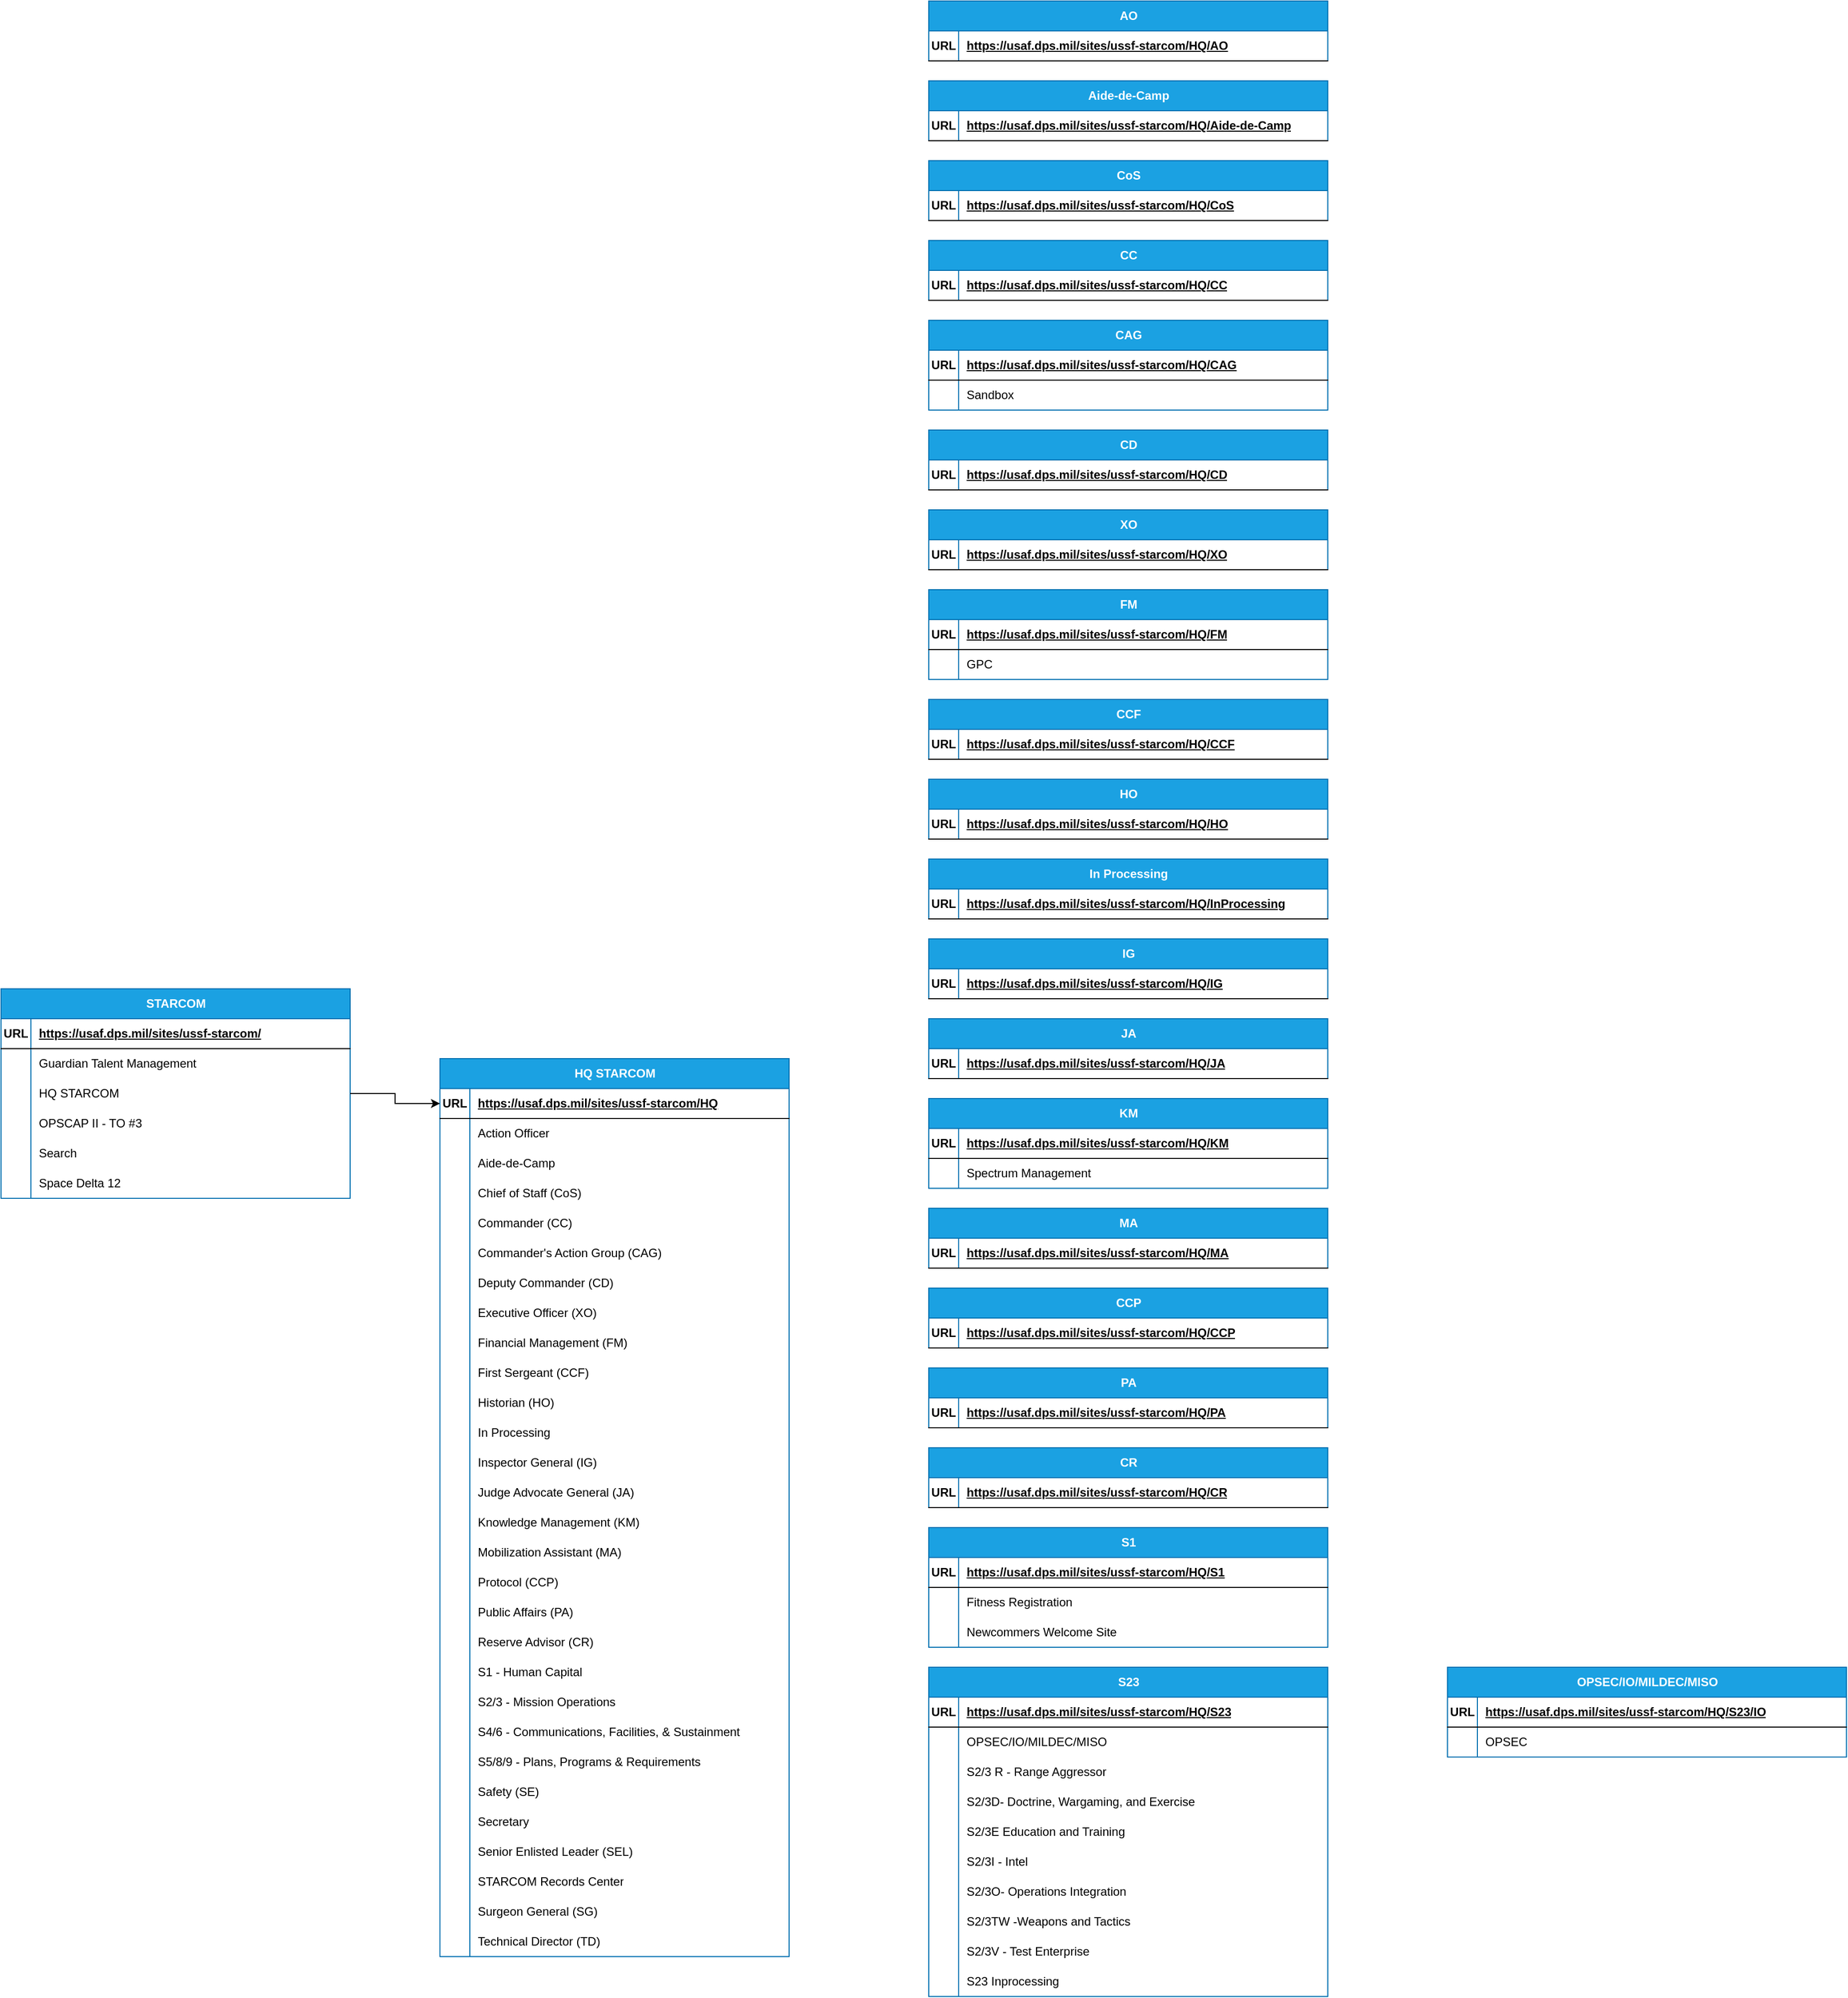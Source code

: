 <mxfile version="22.0.8" type="github">
  <diagram id="R2lEEEUBdFMjLlhIrx00" name="Page-1">
    <mxGraphModel dx="177" dy="2050" grid="1" gridSize="10" guides="1" tooltips="1" connect="1" arrows="1" fold="1" page="1" pageScale="1" pageWidth="850" pageHeight="1100" math="0" shadow="0" extFonts="Permanent Marker^https://fonts.googleapis.com/css?family=Permanent+Marker">
      <root>
        <mxCell id="0" />
        <mxCell id="1" parent="0" />
        <mxCell id="yXKJW0bCD5mQVNnPEWrl-1" value="STARCOM" style="shape=table;startSize=30;container=1;collapsible=1;childLayout=tableLayout;fixedRows=1;rowLines=0;fontStyle=1;align=center;resizeLast=1;html=1;fillColor=#1ba1e2;fontColor=#ffffff;strokeColor=#006EAF;" parent="1" vertex="1">
          <mxGeometry x="870" y="70" width="350" height="210" as="geometry">
            <mxRectangle x="870" y="70" width="100" height="30" as="alternateBounds" />
          </mxGeometry>
        </mxCell>
        <mxCell id="yXKJW0bCD5mQVNnPEWrl-2" value="" style="shape=tableRow;horizontal=0;startSize=0;swimlaneHead=0;swimlaneBody=0;fillColor=none;collapsible=0;dropTarget=0;points=[[0,0.5],[1,0.5]];portConstraint=eastwest;top=0;left=0;right=0;bottom=1;" parent="yXKJW0bCD5mQVNnPEWrl-1" vertex="1">
          <mxGeometry y="30" width="350" height="30" as="geometry" />
        </mxCell>
        <mxCell id="yXKJW0bCD5mQVNnPEWrl-3" value="URL" style="shape=partialRectangle;connectable=0;fillColor=none;top=0;left=0;bottom=0;right=0;fontStyle=1;overflow=hidden;whiteSpace=wrap;html=1;" parent="yXKJW0bCD5mQVNnPEWrl-2" vertex="1">
          <mxGeometry width="30" height="30" as="geometry">
            <mxRectangle width="30" height="30" as="alternateBounds" />
          </mxGeometry>
        </mxCell>
        <UserObject label="https://usaf.dps.mil/sites/ussf-starcom/" link="https://usaf.dps.mil/sites/ussf-starcom/" id="yXKJW0bCD5mQVNnPEWrl-4">
          <mxCell style="shape=partialRectangle;connectable=0;fillColor=none;top=0;left=0;bottom=0;right=0;align=left;spacingLeft=6;fontStyle=5;overflow=hidden;whiteSpace=wrap;html=1;" parent="yXKJW0bCD5mQVNnPEWrl-2" vertex="1">
            <mxGeometry x="30" width="320" height="30" as="geometry">
              <mxRectangle width="320" height="30" as="alternateBounds" />
            </mxGeometry>
          </mxCell>
        </UserObject>
        <mxCell id="yXKJW0bCD5mQVNnPEWrl-5" value="" style="shape=tableRow;horizontal=0;startSize=0;swimlaneHead=0;swimlaneBody=0;fillColor=none;collapsible=0;dropTarget=0;points=[[0,0.5],[1,0.5]];portConstraint=eastwest;top=0;left=0;right=0;bottom=0;" parent="yXKJW0bCD5mQVNnPEWrl-1" vertex="1">
          <mxGeometry y="60" width="350" height="30" as="geometry" />
        </mxCell>
        <mxCell id="yXKJW0bCD5mQVNnPEWrl-6" value="" style="shape=partialRectangle;connectable=0;fillColor=none;top=0;left=0;bottom=0;right=0;editable=1;overflow=hidden;whiteSpace=wrap;html=1;" parent="yXKJW0bCD5mQVNnPEWrl-5" vertex="1">
          <mxGeometry width="30" height="30" as="geometry">
            <mxRectangle width="30" height="30" as="alternateBounds" />
          </mxGeometry>
        </mxCell>
        <mxCell id="yXKJW0bCD5mQVNnPEWrl-7" value="Guardian Talent Management" style="shape=partialRectangle;connectable=0;fillColor=none;top=0;left=0;bottom=0;right=0;align=left;spacingLeft=6;overflow=hidden;whiteSpace=wrap;html=1;" parent="yXKJW0bCD5mQVNnPEWrl-5" vertex="1">
          <mxGeometry x="30" width="320" height="30" as="geometry">
            <mxRectangle width="320" height="30" as="alternateBounds" />
          </mxGeometry>
        </mxCell>
        <mxCell id="yXKJW0bCD5mQVNnPEWrl-8" value="" style="shape=tableRow;horizontal=0;startSize=0;swimlaneHead=0;swimlaneBody=0;fillColor=none;collapsible=0;dropTarget=0;points=[[0,0.5],[1,0.5]];portConstraint=eastwest;top=0;left=0;right=0;bottom=0;" parent="yXKJW0bCD5mQVNnPEWrl-1" vertex="1">
          <mxGeometry y="90" width="350" height="30" as="geometry" />
        </mxCell>
        <mxCell id="yXKJW0bCD5mQVNnPEWrl-9" value="" style="shape=partialRectangle;connectable=0;fillColor=none;top=0;left=0;bottom=0;right=0;editable=1;overflow=hidden;whiteSpace=wrap;html=1;" parent="yXKJW0bCD5mQVNnPEWrl-8" vertex="1">
          <mxGeometry width="30" height="30" as="geometry">
            <mxRectangle width="30" height="30" as="alternateBounds" />
          </mxGeometry>
        </mxCell>
        <mxCell id="yXKJW0bCD5mQVNnPEWrl-10" value="HQ STARCOM" style="shape=partialRectangle;connectable=0;fillColor=none;top=0;left=0;bottom=0;right=0;align=left;spacingLeft=6;overflow=hidden;whiteSpace=wrap;html=1;" parent="yXKJW0bCD5mQVNnPEWrl-8" vertex="1">
          <mxGeometry x="30" width="320" height="30" as="geometry">
            <mxRectangle width="320" height="30" as="alternateBounds" />
          </mxGeometry>
        </mxCell>
        <mxCell id="yXKJW0bCD5mQVNnPEWrl-11" value="" style="shape=tableRow;horizontal=0;startSize=0;swimlaneHead=0;swimlaneBody=0;fillColor=none;collapsible=0;dropTarget=0;points=[[0,0.5],[1,0.5]];portConstraint=eastwest;top=0;left=0;right=0;bottom=0;" parent="yXKJW0bCD5mQVNnPEWrl-1" vertex="1">
          <mxGeometry y="120" width="350" height="30" as="geometry" />
        </mxCell>
        <mxCell id="yXKJW0bCD5mQVNnPEWrl-12" value="" style="shape=partialRectangle;connectable=0;fillColor=none;top=0;left=0;bottom=0;right=0;editable=1;overflow=hidden;whiteSpace=wrap;html=1;" parent="yXKJW0bCD5mQVNnPEWrl-11" vertex="1">
          <mxGeometry width="30" height="30" as="geometry">
            <mxRectangle width="30" height="30" as="alternateBounds" />
          </mxGeometry>
        </mxCell>
        <mxCell id="yXKJW0bCD5mQVNnPEWrl-13" value="OPSCAP II - TO #3" style="shape=partialRectangle;connectable=0;fillColor=none;top=0;left=0;bottom=0;right=0;align=left;spacingLeft=6;overflow=hidden;whiteSpace=wrap;html=1;" parent="yXKJW0bCD5mQVNnPEWrl-11" vertex="1">
          <mxGeometry x="30" width="320" height="30" as="geometry">
            <mxRectangle width="320" height="30" as="alternateBounds" />
          </mxGeometry>
        </mxCell>
        <mxCell id="yXKJW0bCD5mQVNnPEWrl-14" value="" style="shape=tableRow;horizontal=0;startSize=0;swimlaneHead=0;swimlaneBody=0;fillColor=none;collapsible=0;dropTarget=0;points=[[0,0.5],[1,0.5]];portConstraint=eastwest;top=0;left=0;right=0;bottom=0;" parent="yXKJW0bCD5mQVNnPEWrl-1" vertex="1">
          <mxGeometry y="150" width="350" height="30" as="geometry" />
        </mxCell>
        <mxCell id="yXKJW0bCD5mQVNnPEWrl-15" value="" style="shape=partialRectangle;connectable=0;fillColor=none;top=0;left=0;bottom=0;right=0;editable=1;overflow=hidden;whiteSpace=wrap;html=1;" parent="yXKJW0bCD5mQVNnPEWrl-14" vertex="1">
          <mxGeometry width="30" height="30" as="geometry">
            <mxRectangle width="30" height="30" as="alternateBounds" />
          </mxGeometry>
        </mxCell>
        <mxCell id="yXKJW0bCD5mQVNnPEWrl-16" value="Search" style="shape=partialRectangle;connectable=0;fillColor=none;top=0;left=0;bottom=0;right=0;align=left;spacingLeft=6;overflow=hidden;whiteSpace=wrap;html=1;" parent="yXKJW0bCD5mQVNnPEWrl-14" vertex="1">
          <mxGeometry x="30" width="320" height="30" as="geometry">
            <mxRectangle width="320" height="30" as="alternateBounds" />
          </mxGeometry>
        </mxCell>
        <mxCell id="yXKJW0bCD5mQVNnPEWrl-17" value="" style="shape=tableRow;horizontal=0;startSize=0;swimlaneHead=0;swimlaneBody=0;fillColor=none;collapsible=0;dropTarget=0;points=[[0,0.5],[1,0.5]];portConstraint=eastwest;top=0;left=0;right=0;bottom=0;" parent="yXKJW0bCD5mQVNnPEWrl-1" vertex="1">
          <mxGeometry y="180" width="350" height="30" as="geometry" />
        </mxCell>
        <mxCell id="yXKJW0bCD5mQVNnPEWrl-18" value="" style="shape=partialRectangle;connectable=0;fillColor=none;top=0;left=0;bottom=0;right=0;editable=1;overflow=hidden;whiteSpace=wrap;html=1;" parent="yXKJW0bCD5mQVNnPEWrl-17" vertex="1">
          <mxGeometry width="30" height="30" as="geometry">
            <mxRectangle width="30" height="30" as="alternateBounds" />
          </mxGeometry>
        </mxCell>
        <mxCell id="yXKJW0bCD5mQVNnPEWrl-19" value="Space Delta 12" style="shape=partialRectangle;connectable=0;fillColor=none;top=0;left=0;bottom=0;right=0;align=left;spacingLeft=6;overflow=hidden;whiteSpace=wrap;html=1;" parent="yXKJW0bCD5mQVNnPEWrl-17" vertex="1">
          <mxGeometry x="30" width="320" height="30" as="geometry">
            <mxRectangle width="320" height="30" as="alternateBounds" />
          </mxGeometry>
        </mxCell>
        <mxCell id="yXKJW0bCD5mQVNnPEWrl-20" value="HQ STARCOM" style="shape=table;startSize=30;container=1;collapsible=1;childLayout=tableLayout;fixedRows=1;rowLines=0;fontStyle=1;align=center;resizeLast=1;html=1;fillColor=#1ba1e2;fontColor=#ffffff;strokeColor=#006EAF;" parent="1" vertex="1">
          <mxGeometry x="1310" y="140" width="350" height="900" as="geometry" />
        </mxCell>
        <mxCell id="yXKJW0bCD5mQVNnPEWrl-21" value="" style="shape=tableRow;horizontal=0;startSize=0;swimlaneHead=0;swimlaneBody=0;fillColor=none;collapsible=0;dropTarget=0;points=[[0,0.5],[1,0.5]];portConstraint=eastwest;top=0;left=0;right=0;bottom=1;" parent="yXKJW0bCD5mQVNnPEWrl-20" vertex="1">
          <mxGeometry y="30" width="350" height="30" as="geometry" />
        </mxCell>
        <mxCell id="yXKJW0bCD5mQVNnPEWrl-22" value="URL" style="shape=partialRectangle;connectable=0;fillColor=none;top=0;left=0;bottom=0;right=0;fontStyle=1;overflow=hidden;whiteSpace=wrap;html=1;" parent="yXKJW0bCD5mQVNnPEWrl-21" vertex="1">
          <mxGeometry width="30" height="30" as="geometry">
            <mxRectangle width="30" height="30" as="alternateBounds" />
          </mxGeometry>
        </mxCell>
        <UserObject label="https://usaf.dps.mil/sites/ussf-starcom/HQ" link="https://usaf.dps.mil/sites/ussf-starcom/" id="yXKJW0bCD5mQVNnPEWrl-23">
          <mxCell style="shape=partialRectangle;connectable=0;fillColor=none;top=0;left=0;bottom=0;right=0;align=left;spacingLeft=6;fontStyle=5;overflow=hidden;whiteSpace=wrap;html=1;" parent="yXKJW0bCD5mQVNnPEWrl-21" vertex="1">
            <mxGeometry x="30" width="320" height="30" as="geometry">
              <mxRectangle width="320" height="30" as="alternateBounds" />
            </mxGeometry>
          </mxCell>
        </UserObject>
        <mxCell id="yXKJW0bCD5mQVNnPEWrl-24" value="" style="shape=tableRow;horizontal=0;startSize=0;swimlaneHead=0;swimlaneBody=0;fillColor=none;collapsible=0;dropTarget=0;points=[[0,0.5],[1,0.5]];portConstraint=eastwest;top=0;left=0;right=0;bottom=0;" parent="yXKJW0bCD5mQVNnPEWrl-20" vertex="1">
          <mxGeometry y="60" width="350" height="30" as="geometry" />
        </mxCell>
        <mxCell id="yXKJW0bCD5mQVNnPEWrl-25" value="" style="shape=partialRectangle;connectable=0;fillColor=none;top=0;left=0;bottom=0;right=0;editable=1;overflow=hidden;whiteSpace=wrap;html=1;" parent="yXKJW0bCD5mQVNnPEWrl-24" vertex="1">
          <mxGeometry width="30" height="30" as="geometry">
            <mxRectangle width="30" height="30" as="alternateBounds" />
          </mxGeometry>
        </mxCell>
        <mxCell id="yXKJW0bCD5mQVNnPEWrl-26" value="Action Officer" style="shape=partialRectangle;connectable=0;fillColor=none;top=0;left=0;bottom=0;right=0;align=left;spacingLeft=6;overflow=hidden;whiteSpace=wrap;html=1;" parent="yXKJW0bCD5mQVNnPEWrl-24" vertex="1">
          <mxGeometry x="30" width="320" height="30" as="geometry">
            <mxRectangle width="320" height="30" as="alternateBounds" />
          </mxGeometry>
        </mxCell>
        <mxCell id="yXKJW0bCD5mQVNnPEWrl-27" value="" style="shape=tableRow;horizontal=0;startSize=0;swimlaneHead=0;swimlaneBody=0;fillColor=none;collapsible=0;dropTarget=0;points=[[0,0.5],[1,0.5]];portConstraint=eastwest;top=0;left=0;right=0;bottom=0;" parent="yXKJW0bCD5mQVNnPEWrl-20" vertex="1">
          <mxGeometry y="90" width="350" height="30" as="geometry" />
        </mxCell>
        <mxCell id="yXKJW0bCD5mQVNnPEWrl-28" value="" style="shape=partialRectangle;connectable=0;fillColor=none;top=0;left=0;bottom=0;right=0;editable=1;overflow=hidden;whiteSpace=wrap;html=1;" parent="yXKJW0bCD5mQVNnPEWrl-27" vertex="1">
          <mxGeometry width="30" height="30" as="geometry">
            <mxRectangle width="30" height="30" as="alternateBounds" />
          </mxGeometry>
        </mxCell>
        <mxCell id="yXKJW0bCD5mQVNnPEWrl-29" value="Aide-de-Camp" style="shape=partialRectangle;connectable=0;fillColor=none;top=0;left=0;bottom=0;right=0;align=left;spacingLeft=6;overflow=hidden;whiteSpace=wrap;html=1;" parent="yXKJW0bCD5mQVNnPEWrl-27" vertex="1">
          <mxGeometry x="30" width="320" height="30" as="geometry">
            <mxRectangle width="320" height="30" as="alternateBounds" />
          </mxGeometry>
        </mxCell>
        <mxCell id="yXKJW0bCD5mQVNnPEWrl-30" value="" style="shape=tableRow;horizontal=0;startSize=0;swimlaneHead=0;swimlaneBody=0;fillColor=none;collapsible=0;dropTarget=0;points=[[0,0.5],[1,0.5]];portConstraint=eastwest;top=0;left=0;right=0;bottom=0;" parent="yXKJW0bCD5mQVNnPEWrl-20" vertex="1">
          <mxGeometry y="120" width="350" height="30" as="geometry" />
        </mxCell>
        <mxCell id="yXKJW0bCD5mQVNnPEWrl-31" value="" style="shape=partialRectangle;connectable=0;fillColor=none;top=0;left=0;bottom=0;right=0;editable=1;overflow=hidden;whiteSpace=wrap;html=1;" parent="yXKJW0bCD5mQVNnPEWrl-30" vertex="1">
          <mxGeometry width="30" height="30" as="geometry">
            <mxRectangle width="30" height="30" as="alternateBounds" />
          </mxGeometry>
        </mxCell>
        <mxCell id="yXKJW0bCD5mQVNnPEWrl-32" value="Chief of Staff (CoS)" style="shape=partialRectangle;connectable=0;fillColor=none;top=0;left=0;bottom=0;right=0;align=left;spacingLeft=6;overflow=hidden;whiteSpace=wrap;html=1;" parent="yXKJW0bCD5mQVNnPEWrl-30" vertex="1">
          <mxGeometry x="30" width="320" height="30" as="geometry">
            <mxRectangle width="320" height="30" as="alternateBounds" />
          </mxGeometry>
        </mxCell>
        <mxCell id="yXKJW0bCD5mQVNnPEWrl-33" value="" style="shape=tableRow;horizontal=0;startSize=0;swimlaneHead=0;swimlaneBody=0;fillColor=none;collapsible=0;dropTarget=0;points=[[0,0.5],[1,0.5]];portConstraint=eastwest;top=0;left=0;right=0;bottom=0;" parent="yXKJW0bCD5mQVNnPEWrl-20" vertex="1">
          <mxGeometry y="150" width="350" height="30" as="geometry" />
        </mxCell>
        <mxCell id="yXKJW0bCD5mQVNnPEWrl-34" value="" style="shape=partialRectangle;connectable=0;fillColor=none;top=0;left=0;bottom=0;right=0;editable=1;overflow=hidden;whiteSpace=wrap;html=1;" parent="yXKJW0bCD5mQVNnPEWrl-33" vertex="1">
          <mxGeometry width="30" height="30" as="geometry">
            <mxRectangle width="30" height="30" as="alternateBounds" />
          </mxGeometry>
        </mxCell>
        <mxCell id="yXKJW0bCD5mQVNnPEWrl-35" value="Commander (CC)" style="shape=partialRectangle;connectable=0;fillColor=none;top=0;left=0;bottom=0;right=0;align=left;spacingLeft=6;overflow=hidden;whiteSpace=wrap;html=1;" parent="yXKJW0bCD5mQVNnPEWrl-33" vertex="1">
          <mxGeometry x="30" width="320" height="30" as="geometry">
            <mxRectangle width="320" height="30" as="alternateBounds" />
          </mxGeometry>
        </mxCell>
        <mxCell id="yXKJW0bCD5mQVNnPEWrl-36" value="" style="shape=tableRow;horizontal=0;startSize=0;swimlaneHead=0;swimlaneBody=0;fillColor=none;collapsible=0;dropTarget=0;points=[[0,0.5],[1,0.5]];portConstraint=eastwest;top=0;left=0;right=0;bottom=0;" parent="yXKJW0bCD5mQVNnPEWrl-20" vertex="1">
          <mxGeometry y="180" width="350" height="30" as="geometry" />
        </mxCell>
        <mxCell id="yXKJW0bCD5mQVNnPEWrl-37" value="" style="shape=partialRectangle;connectable=0;fillColor=none;top=0;left=0;bottom=0;right=0;editable=1;overflow=hidden;whiteSpace=wrap;html=1;" parent="yXKJW0bCD5mQVNnPEWrl-36" vertex="1">
          <mxGeometry width="30" height="30" as="geometry">
            <mxRectangle width="30" height="30" as="alternateBounds" />
          </mxGeometry>
        </mxCell>
        <mxCell id="yXKJW0bCD5mQVNnPEWrl-38" value="Commander&#39;s Action Group (CAG)" style="shape=partialRectangle;connectable=0;fillColor=none;top=0;left=0;bottom=0;right=0;align=left;spacingLeft=6;overflow=hidden;whiteSpace=wrap;html=1;" parent="yXKJW0bCD5mQVNnPEWrl-36" vertex="1">
          <mxGeometry x="30" width="320" height="30" as="geometry">
            <mxRectangle width="320" height="30" as="alternateBounds" />
          </mxGeometry>
        </mxCell>
        <mxCell id="IQdVZlTppCyThyp3Urzk-1" value="" style="shape=tableRow;horizontal=0;startSize=0;swimlaneHead=0;swimlaneBody=0;fillColor=none;collapsible=0;dropTarget=0;points=[[0,0.5],[1,0.5]];portConstraint=eastwest;top=0;left=0;right=0;bottom=0;" parent="yXKJW0bCD5mQVNnPEWrl-20" vertex="1">
          <mxGeometry y="210" width="350" height="30" as="geometry" />
        </mxCell>
        <mxCell id="IQdVZlTppCyThyp3Urzk-2" value="" style="shape=partialRectangle;connectable=0;fillColor=none;top=0;left=0;bottom=0;right=0;editable=1;overflow=hidden;whiteSpace=wrap;html=1;" parent="IQdVZlTppCyThyp3Urzk-1" vertex="1">
          <mxGeometry width="30" height="30" as="geometry">
            <mxRectangle width="30" height="30" as="alternateBounds" />
          </mxGeometry>
        </mxCell>
        <mxCell id="IQdVZlTppCyThyp3Urzk-3" value="Deputy Commander (CD)" style="shape=partialRectangle;connectable=0;fillColor=none;top=0;left=0;bottom=0;right=0;align=left;spacingLeft=6;overflow=hidden;whiteSpace=wrap;html=1;" parent="IQdVZlTppCyThyp3Urzk-1" vertex="1">
          <mxGeometry x="30" width="320" height="30" as="geometry">
            <mxRectangle width="320" height="30" as="alternateBounds" />
          </mxGeometry>
        </mxCell>
        <mxCell id="IQdVZlTppCyThyp3Urzk-4" value="" style="shape=tableRow;horizontal=0;startSize=0;swimlaneHead=0;swimlaneBody=0;fillColor=none;collapsible=0;dropTarget=0;points=[[0,0.5],[1,0.5]];portConstraint=eastwest;top=0;left=0;right=0;bottom=0;" parent="yXKJW0bCD5mQVNnPEWrl-20" vertex="1">
          <mxGeometry y="240" width="350" height="30" as="geometry" />
        </mxCell>
        <mxCell id="IQdVZlTppCyThyp3Urzk-5" value="" style="shape=partialRectangle;connectable=0;fillColor=none;top=0;left=0;bottom=0;right=0;editable=1;overflow=hidden;whiteSpace=wrap;html=1;" parent="IQdVZlTppCyThyp3Urzk-4" vertex="1">
          <mxGeometry width="30" height="30" as="geometry">
            <mxRectangle width="30" height="30" as="alternateBounds" />
          </mxGeometry>
        </mxCell>
        <mxCell id="IQdVZlTppCyThyp3Urzk-6" value="Executive Officer (XO)" style="shape=partialRectangle;connectable=0;fillColor=none;top=0;left=0;bottom=0;right=0;align=left;spacingLeft=6;overflow=hidden;whiteSpace=wrap;html=1;" parent="IQdVZlTppCyThyp3Urzk-4" vertex="1">
          <mxGeometry x="30" width="320" height="30" as="geometry">
            <mxRectangle width="320" height="30" as="alternateBounds" />
          </mxGeometry>
        </mxCell>
        <mxCell id="IQdVZlTppCyThyp3Urzk-7" value="" style="shape=tableRow;horizontal=0;startSize=0;swimlaneHead=0;swimlaneBody=0;fillColor=none;collapsible=0;dropTarget=0;points=[[0,0.5],[1,0.5]];portConstraint=eastwest;top=0;left=0;right=0;bottom=0;" parent="yXKJW0bCD5mQVNnPEWrl-20" vertex="1">
          <mxGeometry y="270" width="350" height="30" as="geometry" />
        </mxCell>
        <mxCell id="IQdVZlTppCyThyp3Urzk-8" value="" style="shape=partialRectangle;connectable=0;fillColor=none;top=0;left=0;bottom=0;right=0;editable=1;overflow=hidden;whiteSpace=wrap;html=1;" parent="IQdVZlTppCyThyp3Urzk-7" vertex="1">
          <mxGeometry width="30" height="30" as="geometry">
            <mxRectangle width="30" height="30" as="alternateBounds" />
          </mxGeometry>
        </mxCell>
        <mxCell id="IQdVZlTppCyThyp3Urzk-9" value="Financial Management (FM)" style="shape=partialRectangle;connectable=0;fillColor=none;top=0;left=0;bottom=0;right=0;align=left;spacingLeft=6;overflow=hidden;whiteSpace=wrap;html=1;" parent="IQdVZlTppCyThyp3Urzk-7" vertex="1">
          <mxGeometry x="30" width="320" height="30" as="geometry">
            <mxRectangle width="320" height="30" as="alternateBounds" />
          </mxGeometry>
        </mxCell>
        <mxCell id="IQdVZlTppCyThyp3Urzk-10" value="" style="shape=tableRow;horizontal=0;startSize=0;swimlaneHead=0;swimlaneBody=0;fillColor=none;collapsible=0;dropTarget=0;points=[[0,0.5],[1,0.5]];portConstraint=eastwest;top=0;left=0;right=0;bottom=0;" parent="yXKJW0bCD5mQVNnPEWrl-20" vertex="1">
          <mxGeometry y="300" width="350" height="30" as="geometry" />
        </mxCell>
        <mxCell id="IQdVZlTppCyThyp3Urzk-11" value="" style="shape=partialRectangle;connectable=0;fillColor=none;top=0;left=0;bottom=0;right=0;editable=1;overflow=hidden;whiteSpace=wrap;html=1;" parent="IQdVZlTppCyThyp3Urzk-10" vertex="1">
          <mxGeometry width="30" height="30" as="geometry">
            <mxRectangle width="30" height="30" as="alternateBounds" />
          </mxGeometry>
        </mxCell>
        <mxCell id="IQdVZlTppCyThyp3Urzk-12" value="First Sergeant (CCF)" style="shape=partialRectangle;connectable=0;fillColor=none;top=0;left=0;bottom=0;right=0;align=left;spacingLeft=6;overflow=hidden;whiteSpace=wrap;html=1;" parent="IQdVZlTppCyThyp3Urzk-10" vertex="1">
          <mxGeometry x="30" width="320" height="30" as="geometry">
            <mxRectangle width="320" height="30" as="alternateBounds" />
          </mxGeometry>
        </mxCell>
        <mxCell id="IQdVZlTppCyThyp3Urzk-13" value="" style="shape=tableRow;horizontal=0;startSize=0;swimlaneHead=0;swimlaneBody=0;fillColor=none;collapsible=0;dropTarget=0;points=[[0,0.5],[1,0.5]];portConstraint=eastwest;top=0;left=0;right=0;bottom=0;" parent="yXKJW0bCD5mQVNnPEWrl-20" vertex="1">
          <mxGeometry y="330" width="350" height="30" as="geometry" />
        </mxCell>
        <mxCell id="IQdVZlTppCyThyp3Urzk-14" value="" style="shape=partialRectangle;connectable=0;fillColor=none;top=0;left=0;bottom=0;right=0;editable=1;overflow=hidden;whiteSpace=wrap;html=1;" parent="IQdVZlTppCyThyp3Urzk-13" vertex="1">
          <mxGeometry width="30" height="30" as="geometry">
            <mxRectangle width="30" height="30" as="alternateBounds" />
          </mxGeometry>
        </mxCell>
        <mxCell id="IQdVZlTppCyThyp3Urzk-15" value="Historian (HO)" style="shape=partialRectangle;connectable=0;fillColor=none;top=0;left=0;bottom=0;right=0;align=left;spacingLeft=6;overflow=hidden;whiteSpace=wrap;html=1;" parent="IQdVZlTppCyThyp3Urzk-13" vertex="1">
          <mxGeometry x="30" width="320" height="30" as="geometry">
            <mxRectangle width="320" height="30" as="alternateBounds" />
          </mxGeometry>
        </mxCell>
        <mxCell id="IQdVZlTppCyThyp3Urzk-16" value="" style="shape=tableRow;horizontal=0;startSize=0;swimlaneHead=0;swimlaneBody=0;fillColor=none;collapsible=0;dropTarget=0;points=[[0,0.5],[1,0.5]];portConstraint=eastwest;top=0;left=0;right=0;bottom=0;" parent="yXKJW0bCD5mQVNnPEWrl-20" vertex="1">
          <mxGeometry y="360" width="350" height="30" as="geometry" />
        </mxCell>
        <mxCell id="IQdVZlTppCyThyp3Urzk-17" value="" style="shape=partialRectangle;connectable=0;fillColor=none;top=0;left=0;bottom=0;right=0;editable=1;overflow=hidden;whiteSpace=wrap;html=1;" parent="IQdVZlTppCyThyp3Urzk-16" vertex="1">
          <mxGeometry width="30" height="30" as="geometry">
            <mxRectangle width="30" height="30" as="alternateBounds" />
          </mxGeometry>
        </mxCell>
        <mxCell id="IQdVZlTppCyThyp3Urzk-18" value="In Processing" style="shape=partialRectangle;connectable=0;fillColor=none;top=0;left=0;bottom=0;right=0;align=left;spacingLeft=6;overflow=hidden;whiteSpace=wrap;html=1;" parent="IQdVZlTppCyThyp3Urzk-16" vertex="1">
          <mxGeometry x="30" width="320" height="30" as="geometry">
            <mxRectangle width="320" height="30" as="alternateBounds" />
          </mxGeometry>
        </mxCell>
        <mxCell id="IQdVZlTppCyThyp3Urzk-19" value="" style="shape=tableRow;horizontal=0;startSize=0;swimlaneHead=0;swimlaneBody=0;fillColor=none;collapsible=0;dropTarget=0;points=[[0,0.5],[1,0.5]];portConstraint=eastwest;top=0;left=0;right=0;bottom=0;" parent="yXKJW0bCD5mQVNnPEWrl-20" vertex="1">
          <mxGeometry y="390" width="350" height="30" as="geometry" />
        </mxCell>
        <mxCell id="IQdVZlTppCyThyp3Urzk-20" value="" style="shape=partialRectangle;connectable=0;fillColor=none;top=0;left=0;bottom=0;right=0;editable=1;overflow=hidden;whiteSpace=wrap;html=1;" parent="IQdVZlTppCyThyp3Urzk-19" vertex="1">
          <mxGeometry width="30" height="30" as="geometry">
            <mxRectangle width="30" height="30" as="alternateBounds" />
          </mxGeometry>
        </mxCell>
        <mxCell id="IQdVZlTppCyThyp3Urzk-21" value="Inspector General (IG)" style="shape=partialRectangle;connectable=0;fillColor=none;top=0;left=0;bottom=0;right=0;align=left;spacingLeft=6;overflow=hidden;whiteSpace=wrap;html=1;" parent="IQdVZlTppCyThyp3Urzk-19" vertex="1">
          <mxGeometry x="30" width="320" height="30" as="geometry">
            <mxRectangle width="320" height="30" as="alternateBounds" />
          </mxGeometry>
        </mxCell>
        <mxCell id="IQdVZlTppCyThyp3Urzk-22" value="" style="shape=tableRow;horizontal=0;startSize=0;swimlaneHead=0;swimlaneBody=0;fillColor=none;collapsible=0;dropTarget=0;points=[[0,0.5],[1,0.5]];portConstraint=eastwest;top=0;left=0;right=0;bottom=0;" parent="yXKJW0bCD5mQVNnPEWrl-20" vertex="1">
          <mxGeometry y="420" width="350" height="30" as="geometry" />
        </mxCell>
        <mxCell id="IQdVZlTppCyThyp3Urzk-23" value="" style="shape=partialRectangle;connectable=0;fillColor=none;top=0;left=0;bottom=0;right=0;editable=1;overflow=hidden;whiteSpace=wrap;html=1;" parent="IQdVZlTppCyThyp3Urzk-22" vertex="1">
          <mxGeometry width="30" height="30" as="geometry">
            <mxRectangle width="30" height="30" as="alternateBounds" />
          </mxGeometry>
        </mxCell>
        <mxCell id="IQdVZlTppCyThyp3Urzk-24" value="Judge Advocate General (JA)" style="shape=partialRectangle;connectable=0;fillColor=none;top=0;left=0;bottom=0;right=0;align=left;spacingLeft=6;overflow=hidden;whiteSpace=wrap;html=1;" parent="IQdVZlTppCyThyp3Urzk-22" vertex="1">
          <mxGeometry x="30" width="320" height="30" as="geometry">
            <mxRectangle width="320" height="30" as="alternateBounds" />
          </mxGeometry>
        </mxCell>
        <mxCell id="IQdVZlTppCyThyp3Urzk-25" value="" style="shape=tableRow;horizontal=0;startSize=0;swimlaneHead=0;swimlaneBody=0;fillColor=none;collapsible=0;dropTarget=0;points=[[0,0.5],[1,0.5]];portConstraint=eastwest;top=0;left=0;right=0;bottom=0;" parent="yXKJW0bCD5mQVNnPEWrl-20" vertex="1">
          <mxGeometry y="450" width="350" height="30" as="geometry" />
        </mxCell>
        <mxCell id="IQdVZlTppCyThyp3Urzk-26" value="" style="shape=partialRectangle;connectable=0;fillColor=none;top=0;left=0;bottom=0;right=0;editable=1;overflow=hidden;whiteSpace=wrap;html=1;" parent="IQdVZlTppCyThyp3Urzk-25" vertex="1">
          <mxGeometry width="30" height="30" as="geometry">
            <mxRectangle width="30" height="30" as="alternateBounds" />
          </mxGeometry>
        </mxCell>
        <mxCell id="IQdVZlTppCyThyp3Urzk-27" value="Knowledge Management (KM)" style="shape=partialRectangle;connectable=0;fillColor=none;top=0;left=0;bottom=0;right=0;align=left;spacingLeft=6;overflow=hidden;whiteSpace=wrap;html=1;" parent="IQdVZlTppCyThyp3Urzk-25" vertex="1">
          <mxGeometry x="30" width="320" height="30" as="geometry">
            <mxRectangle width="320" height="30" as="alternateBounds" />
          </mxGeometry>
        </mxCell>
        <mxCell id="IQdVZlTppCyThyp3Urzk-28" value="" style="shape=tableRow;horizontal=0;startSize=0;swimlaneHead=0;swimlaneBody=0;fillColor=none;collapsible=0;dropTarget=0;points=[[0,0.5],[1,0.5]];portConstraint=eastwest;top=0;left=0;right=0;bottom=0;" parent="yXKJW0bCD5mQVNnPEWrl-20" vertex="1">
          <mxGeometry y="480" width="350" height="30" as="geometry" />
        </mxCell>
        <mxCell id="IQdVZlTppCyThyp3Urzk-29" value="" style="shape=partialRectangle;connectable=0;fillColor=none;top=0;left=0;bottom=0;right=0;editable=1;overflow=hidden;whiteSpace=wrap;html=1;" parent="IQdVZlTppCyThyp3Urzk-28" vertex="1">
          <mxGeometry width="30" height="30" as="geometry">
            <mxRectangle width="30" height="30" as="alternateBounds" />
          </mxGeometry>
        </mxCell>
        <mxCell id="IQdVZlTppCyThyp3Urzk-30" value="Mobilization Assistant (MA)" style="shape=partialRectangle;connectable=0;fillColor=none;top=0;left=0;bottom=0;right=0;align=left;spacingLeft=6;overflow=hidden;whiteSpace=wrap;html=1;" parent="IQdVZlTppCyThyp3Urzk-28" vertex="1">
          <mxGeometry x="30" width="320" height="30" as="geometry">
            <mxRectangle width="320" height="30" as="alternateBounds" />
          </mxGeometry>
        </mxCell>
        <mxCell id="IQdVZlTppCyThyp3Urzk-31" value="" style="shape=tableRow;horizontal=0;startSize=0;swimlaneHead=0;swimlaneBody=0;fillColor=none;collapsible=0;dropTarget=0;points=[[0,0.5],[1,0.5]];portConstraint=eastwest;top=0;left=0;right=0;bottom=0;" parent="yXKJW0bCD5mQVNnPEWrl-20" vertex="1">
          <mxGeometry y="510" width="350" height="30" as="geometry" />
        </mxCell>
        <mxCell id="IQdVZlTppCyThyp3Urzk-32" value="" style="shape=partialRectangle;connectable=0;fillColor=none;top=0;left=0;bottom=0;right=0;editable=1;overflow=hidden;whiteSpace=wrap;html=1;" parent="IQdVZlTppCyThyp3Urzk-31" vertex="1">
          <mxGeometry width="30" height="30" as="geometry">
            <mxRectangle width="30" height="30" as="alternateBounds" />
          </mxGeometry>
        </mxCell>
        <mxCell id="IQdVZlTppCyThyp3Urzk-33" value="Protocol (CCP)" style="shape=partialRectangle;connectable=0;fillColor=none;top=0;left=0;bottom=0;right=0;align=left;spacingLeft=6;overflow=hidden;whiteSpace=wrap;html=1;" parent="IQdVZlTppCyThyp3Urzk-31" vertex="1">
          <mxGeometry x="30" width="320" height="30" as="geometry">
            <mxRectangle width="320" height="30" as="alternateBounds" />
          </mxGeometry>
        </mxCell>
        <mxCell id="IQdVZlTppCyThyp3Urzk-34" value="" style="shape=tableRow;horizontal=0;startSize=0;swimlaneHead=0;swimlaneBody=0;fillColor=none;collapsible=0;dropTarget=0;points=[[0,0.5],[1,0.5]];portConstraint=eastwest;top=0;left=0;right=0;bottom=0;" parent="yXKJW0bCD5mQVNnPEWrl-20" vertex="1">
          <mxGeometry y="540" width="350" height="30" as="geometry" />
        </mxCell>
        <mxCell id="IQdVZlTppCyThyp3Urzk-35" value="" style="shape=partialRectangle;connectable=0;fillColor=none;top=0;left=0;bottom=0;right=0;editable=1;overflow=hidden;whiteSpace=wrap;html=1;" parent="IQdVZlTppCyThyp3Urzk-34" vertex="1">
          <mxGeometry width="30" height="30" as="geometry">
            <mxRectangle width="30" height="30" as="alternateBounds" />
          </mxGeometry>
        </mxCell>
        <mxCell id="IQdVZlTppCyThyp3Urzk-36" value="Public Affairs (PA)" style="shape=partialRectangle;connectable=0;fillColor=none;top=0;left=0;bottom=0;right=0;align=left;spacingLeft=6;overflow=hidden;whiteSpace=wrap;html=1;" parent="IQdVZlTppCyThyp3Urzk-34" vertex="1">
          <mxGeometry x="30" width="320" height="30" as="geometry">
            <mxRectangle width="320" height="30" as="alternateBounds" />
          </mxGeometry>
        </mxCell>
        <mxCell id="IQdVZlTppCyThyp3Urzk-37" value="" style="shape=tableRow;horizontal=0;startSize=0;swimlaneHead=0;swimlaneBody=0;fillColor=none;collapsible=0;dropTarget=0;points=[[0,0.5],[1,0.5]];portConstraint=eastwest;top=0;left=0;right=0;bottom=0;" parent="yXKJW0bCD5mQVNnPEWrl-20" vertex="1">
          <mxGeometry y="570" width="350" height="30" as="geometry" />
        </mxCell>
        <mxCell id="IQdVZlTppCyThyp3Urzk-38" value="" style="shape=partialRectangle;connectable=0;fillColor=none;top=0;left=0;bottom=0;right=0;editable=1;overflow=hidden;whiteSpace=wrap;html=1;" parent="IQdVZlTppCyThyp3Urzk-37" vertex="1">
          <mxGeometry width="30" height="30" as="geometry">
            <mxRectangle width="30" height="30" as="alternateBounds" />
          </mxGeometry>
        </mxCell>
        <mxCell id="IQdVZlTppCyThyp3Urzk-39" value="Reserve Advisor (CR)" style="shape=partialRectangle;connectable=0;fillColor=none;top=0;left=0;bottom=0;right=0;align=left;spacingLeft=6;overflow=hidden;whiteSpace=wrap;html=1;" parent="IQdVZlTppCyThyp3Urzk-37" vertex="1">
          <mxGeometry x="30" width="320" height="30" as="geometry">
            <mxRectangle width="320" height="30" as="alternateBounds" />
          </mxGeometry>
        </mxCell>
        <mxCell id="IQdVZlTppCyThyp3Urzk-40" value="" style="shape=tableRow;horizontal=0;startSize=0;swimlaneHead=0;swimlaneBody=0;fillColor=none;collapsible=0;dropTarget=0;points=[[0,0.5],[1,0.5]];portConstraint=eastwest;top=0;left=0;right=0;bottom=0;" parent="yXKJW0bCD5mQVNnPEWrl-20" vertex="1">
          <mxGeometry y="600" width="350" height="30" as="geometry" />
        </mxCell>
        <mxCell id="IQdVZlTppCyThyp3Urzk-41" value="" style="shape=partialRectangle;connectable=0;fillColor=none;top=0;left=0;bottom=0;right=0;editable=1;overflow=hidden;whiteSpace=wrap;html=1;" parent="IQdVZlTppCyThyp3Urzk-40" vertex="1">
          <mxGeometry width="30" height="30" as="geometry">
            <mxRectangle width="30" height="30" as="alternateBounds" />
          </mxGeometry>
        </mxCell>
        <mxCell id="IQdVZlTppCyThyp3Urzk-42" value="S1 - Human Capital" style="shape=partialRectangle;connectable=0;fillColor=none;top=0;left=0;bottom=0;right=0;align=left;spacingLeft=6;overflow=hidden;whiteSpace=wrap;html=1;" parent="IQdVZlTppCyThyp3Urzk-40" vertex="1">
          <mxGeometry x="30" width="320" height="30" as="geometry">
            <mxRectangle width="320" height="30" as="alternateBounds" />
          </mxGeometry>
        </mxCell>
        <mxCell id="IQdVZlTppCyThyp3Urzk-43" value="" style="shape=tableRow;horizontal=0;startSize=0;swimlaneHead=0;swimlaneBody=0;fillColor=none;collapsible=0;dropTarget=0;points=[[0,0.5],[1,0.5]];portConstraint=eastwest;top=0;left=0;right=0;bottom=0;" parent="yXKJW0bCD5mQVNnPEWrl-20" vertex="1">
          <mxGeometry y="630" width="350" height="30" as="geometry" />
        </mxCell>
        <mxCell id="IQdVZlTppCyThyp3Urzk-44" value="" style="shape=partialRectangle;connectable=0;fillColor=none;top=0;left=0;bottom=0;right=0;editable=1;overflow=hidden;whiteSpace=wrap;html=1;" parent="IQdVZlTppCyThyp3Urzk-43" vertex="1">
          <mxGeometry width="30" height="30" as="geometry">
            <mxRectangle width="30" height="30" as="alternateBounds" />
          </mxGeometry>
        </mxCell>
        <mxCell id="IQdVZlTppCyThyp3Urzk-45" value="S2/3 - Mission Operations" style="shape=partialRectangle;connectable=0;fillColor=none;top=0;left=0;bottom=0;right=0;align=left;spacingLeft=6;overflow=hidden;whiteSpace=wrap;html=1;" parent="IQdVZlTppCyThyp3Urzk-43" vertex="1">
          <mxGeometry x="30" width="320" height="30" as="geometry">
            <mxRectangle width="320" height="30" as="alternateBounds" />
          </mxGeometry>
        </mxCell>
        <mxCell id="IQdVZlTppCyThyp3Urzk-46" value="" style="shape=tableRow;horizontal=0;startSize=0;swimlaneHead=0;swimlaneBody=0;fillColor=none;collapsible=0;dropTarget=0;points=[[0,0.5],[1,0.5]];portConstraint=eastwest;top=0;left=0;right=0;bottom=0;" parent="yXKJW0bCD5mQVNnPEWrl-20" vertex="1">
          <mxGeometry y="660" width="350" height="30" as="geometry" />
        </mxCell>
        <mxCell id="IQdVZlTppCyThyp3Urzk-47" value="" style="shape=partialRectangle;connectable=0;fillColor=none;top=0;left=0;bottom=0;right=0;editable=1;overflow=hidden;whiteSpace=wrap;html=1;" parent="IQdVZlTppCyThyp3Urzk-46" vertex="1">
          <mxGeometry width="30" height="30" as="geometry">
            <mxRectangle width="30" height="30" as="alternateBounds" />
          </mxGeometry>
        </mxCell>
        <mxCell id="IQdVZlTppCyThyp3Urzk-48" value="S4/6 - Communications, Facilities, &amp;amp; Sustainment" style="shape=partialRectangle;connectable=0;fillColor=none;top=0;left=0;bottom=0;right=0;align=left;spacingLeft=6;overflow=hidden;whiteSpace=wrap;html=1;" parent="IQdVZlTppCyThyp3Urzk-46" vertex="1">
          <mxGeometry x="30" width="320" height="30" as="geometry">
            <mxRectangle width="320" height="30" as="alternateBounds" />
          </mxGeometry>
        </mxCell>
        <mxCell id="IQdVZlTppCyThyp3Urzk-49" value="" style="shape=tableRow;horizontal=0;startSize=0;swimlaneHead=0;swimlaneBody=0;fillColor=none;collapsible=0;dropTarget=0;points=[[0,0.5],[1,0.5]];portConstraint=eastwest;top=0;left=0;right=0;bottom=0;" parent="yXKJW0bCD5mQVNnPEWrl-20" vertex="1">
          <mxGeometry y="690" width="350" height="30" as="geometry" />
        </mxCell>
        <mxCell id="IQdVZlTppCyThyp3Urzk-50" value="" style="shape=partialRectangle;connectable=0;fillColor=none;top=0;left=0;bottom=0;right=0;editable=1;overflow=hidden;whiteSpace=wrap;html=1;" parent="IQdVZlTppCyThyp3Urzk-49" vertex="1">
          <mxGeometry width="30" height="30" as="geometry">
            <mxRectangle width="30" height="30" as="alternateBounds" />
          </mxGeometry>
        </mxCell>
        <mxCell id="IQdVZlTppCyThyp3Urzk-51" value="S5/8/9 - Plans, Programs &amp;amp; Requirements" style="shape=partialRectangle;connectable=0;fillColor=none;top=0;left=0;bottom=0;right=0;align=left;spacingLeft=6;overflow=hidden;whiteSpace=wrap;html=1;" parent="IQdVZlTppCyThyp3Urzk-49" vertex="1">
          <mxGeometry x="30" width="320" height="30" as="geometry">
            <mxRectangle width="320" height="30" as="alternateBounds" />
          </mxGeometry>
        </mxCell>
        <mxCell id="IQdVZlTppCyThyp3Urzk-52" value="" style="shape=tableRow;horizontal=0;startSize=0;swimlaneHead=0;swimlaneBody=0;fillColor=none;collapsible=0;dropTarget=0;points=[[0,0.5],[1,0.5]];portConstraint=eastwest;top=0;left=0;right=0;bottom=0;" parent="yXKJW0bCD5mQVNnPEWrl-20" vertex="1">
          <mxGeometry y="720" width="350" height="30" as="geometry" />
        </mxCell>
        <mxCell id="IQdVZlTppCyThyp3Urzk-53" value="" style="shape=partialRectangle;connectable=0;fillColor=none;top=0;left=0;bottom=0;right=0;editable=1;overflow=hidden;whiteSpace=wrap;html=1;" parent="IQdVZlTppCyThyp3Urzk-52" vertex="1">
          <mxGeometry width="30" height="30" as="geometry">
            <mxRectangle width="30" height="30" as="alternateBounds" />
          </mxGeometry>
        </mxCell>
        <mxCell id="IQdVZlTppCyThyp3Urzk-54" value="Safety (SE)" style="shape=partialRectangle;connectable=0;fillColor=none;top=0;left=0;bottom=0;right=0;align=left;spacingLeft=6;overflow=hidden;whiteSpace=wrap;html=1;" parent="IQdVZlTppCyThyp3Urzk-52" vertex="1">
          <mxGeometry x="30" width="320" height="30" as="geometry">
            <mxRectangle width="320" height="30" as="alternateBounds" />
          </mxGeometry>
        </mxCell>
        <mxCell id="IQdVZlTppCyThyp3Urzk-55" value="" style="shape=tableRow;horizontal=0;startSize=0;swimlaneHead=0;swimlaneBody=0;fillColor=none;collapsible=0;dropTarget=0;points=[[0,0.5],[1,0.5]];portConstraint=eastwest;top=0;left=0;right=0;bottom=0;" parent="yXKJW0bCD5mQVNnPEWrl-20" vertex="1">
          <mxGeometry y="750" width="350" height="30" as="geometry" />
        </mxCell>
        <mxCell id="IQdVZlTppCyThyp3Urzk-56" value="" style="shape=partialRectangle;connectable=0;fillColor=none;top=0;left=0;bottom=0;right=0;editable=1;overflow=hidden;whiteSpace=wrap;html=1;" parent="IQdVZlTppCyThyp3Urzk-55" vertex="1">
          <mxGeometry width="30" height="30" as="geometry">
            <mxRectangle width="30" height="30" as="alternateBounds" />
          </mxGeometry>
        </mxCell>
        <mxCell id="IQdVZlTppCyThyp3Urzk-57" value="Secretary" style="shape=partialRectangle;connectable=0;fillColor=none;top=0;left=0;bottom=0;right=0;align=left;spacingLeft=6;overflow=hidden;whiteSpace=wrap;html=1;" parent="IQdVZlTppCyThyp3Urzk-55" vertex="1">
          <mxGeometry x="30" width="320" height="30" as="geometry">
            <mxRectangle width="320" height="30" as="alternateBounds" />
          </mxGeometry>
        </mxCell>
        <mxCell id="IQdVZlTppCyThyp3Urzk-58" value="" style="shape=tableRow;horizontal=0;startSize=0;swimlaneHead=0;swimlaneBody=0;fillColor=none;collapsible=0;dropTarget=0;points=[[0,0.5],[1,0.5]];portConstraint=eastwest;top=0;left=0;right=0;bottom=0;" parent="yXKJW0bCD5mQVNnPEWrl-20" vertex="1">
          <mxGeometry y="780" width="350" height="30" as="geometry" />
        </mxCell>
        <mxCell id="IQdVZlTppCyThyp3Urzk-59" value="" style="shape=partialRectangle;connectable=0;fillColor=none;top=0;left=0;bottom=0;right=0;editable=1;overflow=hidden;whiteSpace=wrap;html=1;" parent="IQdVZlTppCyThyp3Urzk-58" vertex="1">
          <mxGeometry width="30" height="30" as="geometry">
            <mxRectangle width="30" height="30" as="alternateBounds" />
          </mxGeometry>
        </mxCell>
        <mxCell id="IQdVZlTppCyThyp3Urzk-60" value="Senior Enlisted Leader (SEL)" style="shape=partialRectangle;connectable=0;fillColor=none;top=0;left=0;bottom=0;right=0;align=left;spacingLeft=6;overflow=hidden;whiteSpace=wrap;html=1;" parent="IQdVZlTppCyThyp3Urzk-58" vertex="1">
          <mxGeometry x="30" width="320" height="30" as="geometry">
            <mxRectangle width="320" height="30" as="alternateBounds" />
          </mxGeometry>
        </mxCell>
        <mxCell id="IQdVZlTppCyThyp3Urzk-61" value="" style="shape=tableRow;horizontal=0;startSize=0;swimlaneHead=0;swimlaneBody=0;fillColor=none;collapsible=0;dropTarget=0;points=[[0,0.5],[1,0.5]];portConstraint=eastwest;top=0;left=0;right=0;bottom=0;" parent="yXKJW0bCD5mQVNnPEWrl-20" vertex="1">
          <mxGeometry y="810" width="350" height="30" as="geometry" />
        </mxCell>
        <mxCell id="IQdVZlTppCyThyp3Urzk-62" value="" style="shape=partialRectangle;connectable=0;fillColor=none;top=0;left=0;bottom=0;right=0;editable=1;overflow=hidden;whiteSpace=wrap;html=1;" parent="IQdVZlTppCyThyp3Urzk-61" vertex="1">
          <mxGeometry width="30" height="30" as="geometry">
            <mxRectangle width="30" height="30" as="alternateBounds" />
          </mxGeometry>
        </mxCell>
        <mxCell id="IQdVZlTppCyThyp3Urzk-63" value="STARCOM Records Center" style="shape=partialRectangle;connectable=0;fillColor=none;top=0;left=0;bottom=0;right=0;align=left;spacingLeft=6;overflow=hidden;whiteSpace=wrap;html=1;" parent="IQdVZlTppCyThyp3Urzk-61" vertex="1">
          <mxGeometry x="30" width="320" height="30" as="geometry">
            <mxRectangle width="320" height="30" as="alternateBounds" />
          </mxGeometry>
        </mxCell>
        <mxCell id="IQdVZlTppCyThyp3Urzk-64" value="" style="shape=tableRow;horizontal=0;startSize=0;swimlaneHead=0;swimlaneBody=0;fillColor=none;collapsible=0;dropTarget=0;points=[[0,0.5],[1,0.5]];portConstraint=eastwest;top=0;left=0;right=0;bottom=0;" parent="yXKJW0bCD5mQVNnPEWrl-20" vertex="1">
          <mxGeometry y="840" width="350" height="30" as="geometry" />
        </mxCell>
        <mxCell id="IQdVZlTppCyThyp3Urzk-65" value="" style="shape=partialRectangle;connectable=0;fillColor=none;top=0;left=0;bottom=0;right=0;editable=1;overflow=hidden;whiteSpace=wrap;html=1;" parent="IQdVZlTppCyThyp3Urzk-64" vertex="1">
          <mxGeometry width="30" height="30" as="geometry">
            <mxRectangle width="30" height="30" as="alternateBounds" />
          </mxGeometry>
        </mxCell>
        <mxCell id="IQdVZlTppCyThyp3Urzk-66" value="Surgeon General (SG)" style="shape=partialRectangle;connectable=0;fillColor=none;top=0;left=0;bottom=0;right=0;align=left;spacingLeft=6;overflow=hidden;whiteSpace=wrap;html=1;" parent="IQdVZlTppCyThyp3Urzk-64" vertex="1">
          <mxGeometry x="30" width="320" height="30" as="geometry">
            <mxRectangle width="320" height="30" as="alternateBounds" />
          </mxGeometry>
        </mxCell>
        <mxCell id="IQdVZlTppCyThyp3Urzk-67" value="" style="shape=tableRow;horizontal=0;startSize=0;swimlaneHead=0;swimlaneBody=0;fillColor=none;collapsible=0;dropTarget=0;points=[[0,0.5],[1,0.5]];portConstraint=eastwest;top=0;left=0;right=0;bottom=0;" parent="yXKJW0bCD5mQVNnPEWrl-20" vertex="1">
          <mxGeometry y="870" width="350" height="30" as="geometry" />
        </mxCell>
        <mxCell id="IQdVZlTppCyThyp3Urzk-68" value="" style="shape=partialRectangle;connectable=0;fillColor=none;top=0;left=0;bottom=0;right=0;editable=1;overflow=hidden;whiteSpace=wrap;html=1;" parent="IQdVZlTppCyThyp3Urzk-67" vertex="1">
          <mxGeometry width="30" height="30" as="geometry">
            <mxRectangle width="30" height="30" as="alternateBounds" />
          </mxGeometry>
        </mxCell>
        <mxCell id="IQdVZlTppCyThyp3Urzk-69" value="Technical Director (TD)" style="shape=partialRectangle;connectable=0;fillColor=none;top=0;left=0;bottom=0;right=0;align=left;spacingLeft=6;overflow=hidden;whiteSpace=wrap;html=1;" parent="IQdVZlTppCyThyp3Urzk-67" vertex="1">
          <mxGeometry x="30" width="320" height="30" as="geometry">
            <mxRectangle width="320" height="30" as="alternateBounds" />
          </mxGeometry>
        </mxCell>
        <mxCell id="yXKJW0bCD5mQVNnPEWrl-40" value="" style="endArrow=classic;html=1;rounded=0;exitX=1;exitY=0.5;exitDx=0;exitDy=0;entryX=0;entryY=0.5;entryDx=0;entryDy=0;edgeStyle=orthogonalEdgeStyle;" parent="1" source="yXKJW0bCD5mQVNnPEWrl-8" target="yXKJW0bCD5mQVNnPEWrl-21" edge="1">
          <mxGeometry width="50" height="50" relative="1" as="geometry">
            <mxPoint x="1230" y="280" as="sourcePoint" />
            <mxPoint x="1280" y="230" as="targetPoint" />
          </mxGeometry>
        </mxCell>
        <mxCell id="IQdVZlTppCyThyp3Urzk-70" value="CAG" style="shape=table;startSize=30;container=1;collapsible=1;childLayout=tableLayout;fixedRows=1;rowLines=0;fontStyle=1;align=center;resizeLast=1;html=1;fillColor=#1ba1e2;fontColor=#ffffff;strokeColor=#006EAF;" parent="1" vertex="1">
          <mxGeometry x="1800" y="-600" width="400" height="90" as="geometry">
            <mxRectangle x="870" y="70" width="100" height="30" as="alternateBounds" />
          </mxGeometry>
        </mxCell>
        <mxCell id="IQdVZlTppCyThyp3Urzk-71" value="" style="shape=tableRow;horizontal=0;startSize=0;swimlaneHead=0;swimlaneBody=0;fillColor=none;collapsible=0;dropTarget=0;points=[[0,0.5],[1,0.5]];portConstraint=eastwest;top=0;left=0;right=0;bottom=1;" parent="IQdVZlTppCyThyp3Urzk-70" vertex="1">
          <mxGeometry y="30" width="400" height="30" as="geometry" />
        </mxCell>
        <mxCell id="IQdVZlTppCyThyp3Urzk-72" value="URL" style="shape=partialRectangle;connectable=0;fillColor=none;top=0;left=0;bottom=0;right=0;fontStyle=1;overflow=hidden;whiteSpace=wrap;html=1;" parent="IQdVZlTppCyThyp3Urzk-71" vertex="1">
          <mxGeometry width="30" height="30" as="geometry">
            <mxRectangle width="30" height="30" as="alternateBounds" />
          </mxGeometry>
        </mxCell>
        <UserObject label="https://usaf.dps.mil/sites/ussf-starcom/HQ/CAG" link="https://usaf.dps.mil/sites/ussf-starcom/" id="IQdVZlTppCyThyp3Urzk-73">
          <mxCell style="shape=partialRectangle;connectable=0;fillColor=none;top=0;left=0;bottom=0;right=0;align=left;spacingLeft=6;fontStyle=5;overflow=hidden;whiteSpace=wrap;html=1;" parent="IQdVZlTppCyThyp3Urzk-71" vertex="1">
            <mxGeometry x="30" width="370" height="30" as="geometry">
              <mxRectangle width="370" height="30" as="alternateBounds" />
            </mxGeometry>
          </mxCell>
        </UserObject>
        <mxCell id="IQdVZlTppCyThyp3Urzk-74" value="" style="shape=tableRow;horizontal=0;startSize=0;swimlaneHead=0;swimlaneBody=0;fillColor=none;collapsible=0;dropTarget=0;points=[[0,0.5],[1,0.5]];portConstraint=eastwest;top=0;left=0;right=0;bottom=0;" parent="IQdVZlTppCyThyp3Urzk-70" vertex="1">
          <mxGeometry y="60" width="400" height="30" as="geometry" />
        </mxCell>
        <mxCell id="IQdVZlTppCyThyp3Urzk-75" value="" style="shape=partialRectangle;connectable=0;fillColor=none;top=0;left=0;bottom=0;right=0;editable=1;overflow=hidden;whiteSpace=wrap;html=1;" parent="IQdVZlTppCyThyp3Urzk-74" vertex="1">
          <mxGeometry width="30" height="30" as="geometry">
            <mxRectangle width="30" height="30" as="alternateBounds" />
          </mxGeometry>
        </mxCell>
        <mxCell id="IQdVZlTppCyThyp3Urzk-76" value="Sandbox" style="shape=partialRectangle;connectable=0;fillColor=none;top=0;left=0;bottom=0;right=0;align=left;spacingLeft=6;overflow=hidden;whiteSpace=wrap;html=1;" parent="IQdVZlTppCyThyp3Urzk-74" vertex="1">
          <mxGeometry x="30" width="370" height="30" as="geometry">
            <mxRectangle width="370" height="30" as="alternateBounds" />
          </mxGeometry>
        </mxCell>
        <mxCell id="IQdVZlTppCyThyp3Urzk-90" value="FM" style="shape=table;startSize=30;container=1;collapsible=1;childLayout=tableLayout;fixedRows=1;rowLines=0;fontStyle=1;align=center;resizeLast=1;html=1;fillColor=#1ba1e2;fontColor=#ffffff;strokeColor=#006EAF;" parent="1" vertex="1">
          <mxGeometry x="1800" y="-330" width="400" height="90" as="geometry">
            <mxRectangle x="870" y="70" width="100" height="30" as="alternateBounds" />
          </mxGeometry>
        </mxCell>
        <mxCell id="IQdVZlTppCyThyp3Urzk-91" value="" style="shape=tableRow;horizontal=0;startSize=0;swimlaneHead=0;swimlaneBody=0;fillColor=none;collapsible=0;dropTarget=0;points=[[0,0.5],[1,0.5]];portConstraint=eastwest;top=0;left=0;right=0;bottom=1;" parent="IQdVZlTppCyThyp3Urzk-90" vertex="1">
          <mxGeometry y="30" width="400" height="30" as="geometry" />
        </mxCell>
        <mxCell id="IQdVZlTppCyThyp3Urzk-92" value="URL" style="shape=partialRectangle;connectable=0;fillColor=none;top=0;left=0;bottom=0;right=0;fontStyle=1;overflow=hidden;whiteSpace=wrap;html=1;" parent="IQdVZlTppCyThyp3Urzk-91" vertex="1">
          <mxGeometry width="30" height="30" as="geometry">
            <mxRectangle width="30" height="30" as="alternateBounds" />
          </mxGeometry>
        </mxCell>
        <UserObject label="https://usaf.dps.mil/sites/ussf-starcom/HQ/FM" link="https://usaf.dps.mil/sites/ussf-starcom/" id="IQdVZlTppCyThyp3Urzk-93">
          <mxCell style="shape=partialRectangle;connectable=0;fillColor=none;top=0;left=0;bottom=0;right=0;align=left;spacingLeft=6;fontStyle=5;overflow=hidden;whiteSpace=wrap;html=1;" parent="IQdVZlTppCyThyp3Urzk-91" vertex="1">
            <mxGeometry x="30" width="370" height="30" as="geometry">
              <mxRectangle width="370" height="30" as="alternateBounds" />
            </mxGeometry>
          </mxCell>
        </UserObject>
        <mxCell id="IQdVZlTppCyThyp3Urzk-94" value="" style="shape=tableRow;horizontal=0;startSize=0;swimlaneHead=0;swimlaneBody=0;fillColor=none;collapsible=0;dropTarget=0;points=[[0,0.5],[1,0.5]];portConstraint=eastwest;top=0;left=0;right=0;bottom=0;" parent="IQdVZlTppCyThyp3Urzk-90" vertex="1">
          <mxGeometry y="60" width="400" height="30" as="geometry" />
        </mxCell>
        <mxCell id="IQdVZlTppCyThyp3Urzk-95" value="" style="shape=partialRectangle;connectable=0;fillColor=none;top=0;left=0;bottom=0;right=0;editable=1;overflow=hidden;whiteSpace=wrap;html=1;" parent="IQdVZlTppCyThyp3Urzk-94" vertex="1">
          <mxGeometry width="30" height="30" as="geometry">
            <mxRectangle width="30" height="30" as="alternateBounds" />
          </mxGeometry>
        </mxCell>
        <mxCell id="IQdVZlTppCyThyp3Urzk-96" value="GPC" style="shape=partialRectangle;connectable=0;fillColor=none;top=0;left=0;bottom=0;right=0;align=left;spacingLeft=6;overflow=hidden;whiteSpace=wrap;html=1;" parent="IQdVZlTppCyThyp3Urzk-94" vertex="1">
          <mxGeometry x="30" width="370" height="30" as="geometry">
            <mxRectangle width="370" height="30" as="alternateBounds" />
          </mxGeometry>
        </mxCell>
        <mxCell id="IQdVZlTppCyThyp3Urzk-107" value="KM" style="shape=table;startSize=30;container=1;collapsible=1;childLayout=tableLayout;fixedRows=1;rowLines=0;fontStyle=1;align=center;resizeLast=1;html=1;fillColor=#1ba1e2;fontColor=#ffffff;strokeColor=#006EAF;" parent="1" vertex="1">
          <mxGeometry x="1800" y="180" width="400" height="90" as="geometry">
            <mxRectangle x="870" y="70" width="100" height="30" as="alternateBounds" />
          </mxGeometry>
        </mxCell>
        <mxCell id="IQdVZlTppCyThyp3Urzk-108" value="" style="shape=tableRow;horizontal=0;startSize=0;swimlaneHead=0;swimlaneBody=0;fillColor=none;collapsible=0;dropTarget=0;points=[[0,0.5],[1,0.5]];portConstraint=eastwest;top=0;left=0;right=0;bottom=1;" parent="IQdVZlTppCyThyp3Urzk-107" vertex="1">
          <mxGeometry y="30" width="400" height="30" as="geometry" />
        </mxCell>
        <mxCell id="IQdVZlTppCyThyp3Urzk-109" value="URL" style="shape=partialRectangle;connectable=0;fillColor=none;top=0;left=0;bottom=0;right=0;fontStyle=1;overflow=hidden;whiteSpace=wrap;html=1;" parent="IQdVZlTppCyThyp3Urzk-108" vertex="1">
          <mxGeometry width="30" height="30" as="geometry">
            <mxRectangle width="30" height="30" as="alternateBounds" />
          </mxGeometry>
        </mxCell>
        <UserObject label="https://usaf.dps.mil/sites/ussf-starcom/HQ/KM" link="https://usaf.dps.mil/sites/ussf-starcom/" id="IQdVZlTppCyThyp3Urzk-110">
          <mxCell style="shape=partialRectangle;connectable=0;fillColor=none;top=0;left=0;bottom=0;right=0;align=left;spacingLeft=6;fontStyle=5;overflow=hidden;whiteSpace=wrap;html=1;" parent="IQdVZlTppCyThyp3Urzk-108" vertex="1">
            <mxGeometry x="30" width="370" height="30" as="geometry">
              <mxRectangle width="370" height="30" as="alternateBounds" />
            </mxGeometry>
          </mxCell>
        </UserObject>
        <mxCell id="IQdVZlTppCyThyp3Urzk-111" value="" style="shape=tableRow;horizontal=0;startSize=0;swimlaneHead=0;swimlaneBody=0;fillColor=none;collapsible=0;dropTarget=0;points=[[0,0.5],[1,0.5]];portConstraint=eastwest;top=0;left=0;right=0;bottom=0;" parent="IQdVZlTppCyThyp3Urzk-107" vertex="1">
          <mxGeometry y="60" width="400" height="30" as="geometry" />
        </mxCell>
        <mxCell id="IQdVZlTppCyThyp3Urzk-112" value="" style="shape=partialRectangle;connectable=0;fillColor=none;top=0;left=0;bottom=0;right=0;editable=1;overflow=hidden;whiteSpace=wrap;html=1;" parent="IQdVZlTppCyThyp3Urzk-111" vertex="1">
          <mxGeometry width="30" height="30" as="geometry">
            <mxRectangle width="30" height="30" as="alternateBounds" />
          </mxGeometry>
        </mxCell>
        <mxCell id="IQdVZlTppCyThyp3Urzk-113" value="Spectrum Management" style="shape=partialRectangle;connectable=0;fillColor=none;top=0;left=0;bottom=0;right=0;align=left;spacingLeft=6;overflow=hidden;whiteSpace=wrap;html=1;" parent="IQdVZlTppCyThyp3Urzk-111" vertex="1">
          <mxGeometry x="30" width="370" height="30" as="geometry">
            <mxRectangle width="370" height="30" as="alternateBounds" />
          </mxGeometry>
        </mxCell>
        <mxCell id="IQdVZlTppCyThyp3Urzk-124" value="S1" style="shape=table;startSize=30;container=1;collapsible=1;childLayout=tableLayout;fixedRows=1;rowLines=0;fontStyle=1;align=center;resizeLast=1;html=1;fillColor=#1ba1e2;fontColor=#ffffff;strokeColor=#006EAF;" parent="1" vertex="1">
          <mxGeometry x="1800" y="610" width="400" height="120" as="geometry">
            <mxRectangle x="870" y="70" width="100" height="30" as="alternateBounds" />
          </mxGeometry>
        </mxCell>
        <mxCell id="IQdVZlTppCyThyp3Urzk-125" value="" style="shape=tableRow;horizontal=0;startSize=0;swimlaneHead=0;swimlaneBody=0;fillColor=none;collapsible=0;dropTarget=0;points=[[0,0.5],[1,0.5]];portConstraint=eastwest;top=0;left=0;right=0;bottom=1;" parent="IQdVZlTppCyThyp3Urzk-124" vertex="1">
          <mxGeometry y="30" width="400" height="30" as="geometry" />
        </mxCell>
        <mxCell id="IQdVZlTppCyThyp3Urzk-126" value="URL" style="shape=partialRectangle;connectable=0;fillColor=none;top=0;left=0;bottom=0;right=0;fontStyle=1;overflow=hidden;whiteSpace=wrap;html=1;" parent="IQdVZlTppCyThyp3Urzk-125" vertex="1">
          <mxGeometry width="30" height="30" as="geometry">
            <mxRectangle width="30" height="30" as="alternateBounds" />
          </mxGeometry>
        </mxCell>
        <UserObject label="https://usaf.dps.mil/sites/ussf-starcom/HQ/S1" link="https://usaf.dps.mil/sites/ussf-starcom/" id="IQdVZlTppCyThyp3Urzk-127">
          <mxCell style="shape=partialRectangle;connectable=0;fillColor=none;top=0;left=0;bottom=0;right=0;align=left;spacingLeft=6;fontStyle=5;overflow=hidden;whiteSpace=wrap;html=1;" parent="IQdVZlTppCyThyp3Urzk-125" vertex="1">
            <mxGeometry x="30" width="370" height="30" as="geometry">
              <mxRectangle width="370" height="30" as="alternateBounds" />
            </mxGeometry>
          </mxCell>
        </UserObject>
        <mxCell id="IQdVZlTppCyThyp3Urzk-128" value="" style="shape=tableRow;horizontal=0;startSize=0;swimlaneHead=0;swimlaneBody=0;fillColor=none;collapsible=0;dropTarget=0;points=[[0,0.5],[1,0.5]];portConstraint=eastwest;top=0;left=0;right=0;bottom=0;" parent="IQdVZlTppCyThyp3Urzk-124" vertex="1">
          <mxGeometry y="60" width="400" height="30" as="geometry" />
        </mxCell>
        <mxCell id="IQdVZlTppCyThyp3Urzk-129" value="" style="shape=partialRectangle;connectable=0;fillColor=none;top=0;left=0;bottom=0;right=0;editable=1;overflow=hidden;whiteSpace=wrap;html=1;" parent="IQdVZlTppCyThyp3Urzk-128" vertex="1">
          <mxGeometry width="30" height="30" as="geometry">
            <mxRectangle width="30" height="30" as="alternateBounds" />
          </mxGeometry>
        </mxCell>
        <mxCell id="IQdVZlTppCyThyp3Urzk-130" value="Fitness Registration" style="shape=partialRectangle;connectable=0;fillColor=none;top=0;left=0;bottom=0;right=0;align=left;spacingLeft=6;overflow=hidden;whiteSpace=wrap;html=1;" parent="IQdVZlTppCyThyp3Urzk-128" vertex="1">
          <mxGeometry x="30" width="370" height="30" as="geometry">
            <mxRectangle width="370" height="30" as="alternateBounds" />
          </mxGeometry>
        </mxCell>
        <mxCell id="IQdVZlTppCyThyp3Urzk-140" value="" style="shape=tableRow;horizontal=0;startSize=0;swimlaneHead=0;swimlaneBody=0;fillColor=none;collapsible=0;dropTarget=0;points=[[0,0.5],[1,0.5]];portConstraint=eastwest;top=0;left=0;right=0;bottom=0;" parent="IQdVZlTppCyThyp3Urzk-124" vertex="1">
          <mxGeometry y="90" width="400" height="30" as="geometry" />
        </mxCell>
        <mxCell id="IQdVZlTppCyThyp3Urzk-141" value="" style="shape=partialRectangle;connectable=0;fillColor=none;top=0;left=0;bottom=0;right=0;editable=1;overflow=hidden;whiteSpace=wrap;html=1;" parent="IQdVZlTppCyThyp3Urzk-140" vertex="1">
          <mxGeometry width="30" height="30" as="geometry">
            <mxRectangle width="30" height="30" as="alternateBounds" />
          </mxGeometry>
        </mxCell>
        <mxCell id="IQdVZlTppCyThyp3Urzk-142" value="Newcommers Welcome Site" style="shape=partialRectangle;connectable=0;fillColor=none;top=0;left=0;bottom=0;right=0;align=left;spacingLeft=6;overflow=hidden;whiteSpace=wrap;html=1;" parent="IQdVZlTppCyThyp3Urzk-140" vertex="1">
          <mxGeometry x="30" width="370" height="30" as="geometry">
            <mxRectangle width="370" height="30" as="alternateBounds" />
          </mxGeometry>
        </mxCell>
        <mxCell id="JbaavN1Iv-P8oyHkX93V-1" value="AO" style="shape=table;startSize=30;container=1;collapsible=1;childLayout=tableLayout;fixedRows=1;rowLines=0;fontStyle=1;align=center;resizeLast=1;html=1;fillColor=#1ba1e2;fontColor=#ffffff;strokeColor=#006EAF;" parent="1" vertex="1">
          <mxGeometry x="1800" y="-920" width="400" height="60" as="geometry">
            <mxRectangle x="870" y="70" width="100" height="30" as="alternateBounds" />
          </mxGeometry>
        </mxCell>
        <mxCell id="JbaavN1Iv-P8oyHkX93V-2" value="" style="shape=tableRow;horizontal=0;startSize=0;swimlaneHead=0;swimlaneBody=0;fillColor=none;collapsible=0;dropTarget=0;points=[[0,0.5],[1,0.5]];portConstraint=eastwest;top=0;left=0;right=0;bottom=1;" parent="JbaavN1Iv-P8oyHkX93V-1" vertex="1">
          <mxGeometry y="30" width="400" height="30" as="geometry" />
        </mxCell>
        <mxCell id="JbaavN1Iv-P8oyHkX93V-3" value="URL" style="shape=partialRectangle;connectable=0;fillColor=none;top=0;left=0;bottom=0;right=0;fontStyle=1;overflow=hidden;whiteSpace=wrap;html=1;" parent="JbaavN1Iv-P8oyHkX93V-2" vertex="1">
          <mxGeometry width="30" height="30" as="geometry">
            <mxRectangle width="30" height="30" as="alternateBounds" />
          </mxGeometry>
        </mxCell>
        <UserObject label="https://usaf.dps.mil/sites/ussf-starcom/HQ/AO" link="https://usaf.dps.mil/sites/ussf-starcom/" id="JbaavN1Iv-P8oyHkX93V-4">
          <mxCell style="shape=partialRectangle;connectable=0;fillColor=none;top=0;left=0;bottom=0;right=0;align=left;spacingLeft=6;fontStyle=5;overflow=hidden;whiteSpace=wrap;html=1;" parent="JbaavN1Iv-P8oyHkX93V-2" vertex="1">
            <mxGeometry x="30" width="370" height="30" as="geometry">
              <mxRectangle width="370" height="30" as="alternateBounds" />
            </mxGeometry>
          </mxCell>
        </UserObject>
        <mxCell id="JbaavN1Iv-P8oyHkX93V-8" value="Aide-de-Camp" style="shape=table;startSize=30;container=1;collapsible=1;childLayout=tableLayout;fixedRows=1;rowLines=0;fontStyle=1;align=center;resizeLast=1;html=1;fillColor=#1ba1e2;fontColor=#ffffff;strokeColor=#006EAF;" parent="1" vertex="1">
          <mxGeometry x="1800" y="-840" width="400" height="60" as="geometry">
            <mxRectangle x="870" y="70" width="100" height="30" as="alternateBounds" />
          </mxGeometry>
        </mxCell>
        <mxCell id="JbaavN1Iv-P8oyHkX93V-9" value="" style="shape=tableRow;horizontal=0;startSize=0;swimlaneHead=0;swimlaneBody=0;fillColor=none;collapsible=0;dropTarget=0;points=[[0,0.5],[1,0.5]];portConstraint=eastwest;top=0;left=0;right=0;bottom=1;" parent="JbaavN1Iv-P8oyHkX93V-8" vertex="1">
          <mxGeometry y="30" width="400" height="30" as="geometry" />
        </mxCell>
        <mxCell id="JbaavN1Iv-P8oyHkX93V-10" value="URL" style="shape=partialRectangle;connectable=0;fillColor=none;top=0;left=0;bottom=0;right=0;fontStyle=1;overflow=hidden;whiteSpace=wrap;html=1;" parent="JbaavN1Iv-P8oyHkX93V-9" vertex="1">
          <mxGeometry width="30" height="30" as="geometry">
            <mxRectangle width="30" height="30" as="alternateBounds" />
          </mxGeometry>
        </mxCell>
        <UserObject label="https://usaf.dps.mil/sites/ussf-starcom/HQ/Aide-de-Camp" link="https://usaf.dps.mil/sites/ussf-starcom/" id="JbaavN1Iv-P8oyHkX93V-11">
          <mxCell style="shape=partialRectangle;connectable=0;fillColor=none;top=0;left=0;bottom=0;right=0;align=left;spacingLeft=6;fontStyle=5;overflow=hidden;whiteSpace=wrap;html=1;" parent="JbaavN1Iv-P8oyHkX93V-9" vertex="1">
            <mxGeometry x="30" width="370" height="30" as="geometry">
              <mxRectangle width="370" height="30" as="alternateBounds" />
            </mxGeometry>
          </mxCell>
        </UserObject>
        <mxCell id="JbaavN1Iv-P8oyHkX93V-12" value="CoS" style="shape=table;startSize=30;container=1;collapsible=1;childLayout=tableLayout;fixedRows=1;rowLines=0;fontStyle=1;align=center;resizeLast=1;html=1;fillColor=#1ba1e2;fontColor=#ffffff;strokeColor=#006EAF;" parent="1" vertex="1">
          <mxGeometry x="1800" y="-760" width="400" height="60" as="geometry">
            <mxRectangle x="870" y="70" width="100" height="30" as="alternateBounds" />
          </mxGeometry>
        </mxCell>
        <mxCell id="JbaavN1Iv-P8oyHkX93V-13" value="" style="shape=tableRow;horizontal=0;startSize=0;swimlaneHead=0;swimlaneBody=0;fillColor=none;collapsible=0;dropTarget=0;points=[[0,0.5],[1,0.5]];portConstraint=eastwest;top=0;left=0;right=0;bottom=1;" parent="JbaavN1Iv-P8oyHkX93V-12" vertex="1">
          <mxGeometry y="30" width="400" height="30" as="geometry" />
        </mxCell>
        <mxCell id="JbaavN1Iv-P8oyHkX93V-14" value="URL" style="shape=partialRectangle;connectable=0;fillColor=none;top=0;left=0;bottom=0;right=0;fontStyle=1;overflow=hidden;whiteSpace=wrap;html=1;" parent="JbaavN1Iv-P8oyHkX93V-13" vertex="1">
          <mxGeometry width="30" height="30" as="geometry">
            <mxRectangle width="30" height="30" as="alternateBounds" />
          </mxGeometry>
        </mxCell>
        <UserObject label="https://usaf.dps.mil/sites/ussf-starcom/HQ/CoS" link="https://usaf.dps.mil/sites/ussf-starcom/" id="JbaavN1Iv-P8oyHkX93V-15">
          <mxCell style="shape=partialRectangle;connectable=0;fillColor=none;top=0;left=0;bottom=0;right=0;align=left;spacingLeft=6;fontStyle=5;overflow=hidden;whiteSpace=wrap;html=1;" parent="JbaavN1Iv-P8oyHkX93V-13" vertex="1">
            <mxGeometry x="30" width="370" height="30" as="geometry">
              <mxRectangle width="370" height="30" as="alternateBounds" />
            </mxGeometry>
          </mxCell>
        </UserObject>
        <mxCell id="JbaavN1Iv-P8oyHkX93V-16" value="CC" style="shape=table;startSize=30;container=1;collapsible=1;childLayout=tableLayout;fixedRows=1;rowLines=0;fontStyle=1;align=center;resizeLast=1;html=1;fillColor=#1ba1e2;fontColor=#ffffff;strokeColor=#006EAF;" parent="1" vertex="1">
          <mxGeometry x="1800" y="-680" width="400" height="60" as="geometry">
            <mxRectangle x="870" y="70" width="100" height="30" as="alternateBounds" />
          </mxGeometry>
        </mxCell>
        <mxCell id="JbaavN1Iv-P8oyHkX93V-17" value="" style="shape=tableRow;horizontal=0;startSize=0;swimlaneHead=0;swimlaneBody=0;fillColor=none;collapsible=0;dropTarget=0;points=[[0,0.5],[1,0.5]];portConstraint=eastwest;top=0;left=0;right=0;bottom=1;" parent="JbaavN1Iv-P8oyHkX93V-16" vertex="1">
          <mxGeometry y="30" width="400" height="30" as="geometry" />
        </mxCell>
        <mxCell id="JbaavN1Iv-P8oyHkX93V-18" value="URL" style="shape=partialRectangle;connectable=0;fillColor=none;top=0;left=0;bottom=0;right=0;fontStyle=1;overflow=hidden;whiteSpace=wrap;html=1;" parent="JbaavN1Iv-P8oyHkX93V-17" vertex="1">
          <mxGeometry width="30" height="30" as="geometry">
            <mxRectangle width="30" height="30" as="alternateBounds" />
          </mxGeometry>
        </mxCell>
        <UserObject label="https://usaf.dps.mil/sites/ussf-starcom/HQ/CC" link="https://usaf.dps.mil/sites/ussf-starcom/" id="JbaavN1Iv-P8oyHkX93V-19">
          <mxCell style="shape=partialRectangle;connectable=0;fillColor=none;top=0;left=0;bottom=0;right=0;align=left;spacingLeft=6;fontStyle=5;overflow=hidden;whiteSpace=wrap;html=1;" parent="JbaavN1Iv-P8oyHkX93V-17" vertex="1">
            <mxGeometry x="30" width="370" height="30" as="geometry">
              <mxRectangle width="370" height="30" as="alternateBounds" />
            </mxGeometry>
          </mxCell>
        </UserObject>
        <mxCell id="JbaavN1Iv-P8oyHkX93V-20" value="CD" style="shape=table;startSize=30;container=1;collapsible=1;childLayout=tableLayout;fixedRows=1;rowLines=0;fontStyle=1;align=center;resizeLast=1;html=1;fillColor=#1ba1e2;fontColor=#ffffff;strokeColor=#006EAF;" parent="1" vertex="1">
          <mxGeometry x="1800" y="-490" width="400" height="60" as="geometry">
            <mxRectangle x="870" y="70" width="100" height="30" as="alternateBounds" />
          </mxGeometry>
        </mxCell>
        <mxCell id="JbaavN1Iv-P8oyHkX93V-21" value="" style="shape=tableRow;horizontal=0;startSize=0;swimlaneHead=0;swimlaneBody=0;fillColor=none;collapsible=0;dropTarget=0;points=[[0,0.5],[1,0.5]];portConstraint=eastwest;top=0;left=0;right=0;bottom=1;" parent="JbaavN1Iv-P8oyHkX93V-20" vertex="1">
          <mxGeometry y="30" width="400" height="30" as="geometry" />
        </mxCell>
        <mxCell id="JbaavN1Iv-P8oyHkX93V-22" value="URL" style="shape=partialRectangle;connectable=0;fillColor=none;top=0;left=0;bottom=0;right=0;fontStyle=1;overflow=hidden;whiteSpace=wrap;html=1;" parent="JbaavN1Iv-P8oyHkX93V-21" vertex="1">
          <mxGeometry width="30" height="30" as="geometry">
            <mxRectangle width="30" height="30" as="alternateBounds" />
          </mxGeometry>
        </mxCell>
        <UserObject label="https://usaf.dps.mil/sites/ussf-starcom/HQ/CD" link="https://usaf.dps.mil/sites/ussf-starcom/" id="JbaavN1Iv-P8oyHkX93V-23">
          <mxCell style="shape=partialRectangle;connectable=0;fillColor=none;top=0;left=0;bottom=0;right=0;align=left;spacingLeft=6;fontStyle=5;overflow=hidden;whiteSpace=wrap;html=1;" parent="JbaavN1Iv-P8oyHkX93V-21" vertex="1">
            <mxGeometry x="30" width="370" height="30" as="geometry">
              <mxRectangle width="370" height="30" as="alternateBounds" />
            </mxGeometry>
          </mxCell>
        </UserObject>
        <mxCell id="JbaavN1Iv-P8oyHkX93V-24" value="XO" style="shape=table;startSize=30;container=1;collapsible=1;childLayout=tableLayout;fixedRows=1;rowLines=0;fontStyle=1;align=center;resizeLast=1;html=1;fillColor=#1ba1e2;fontColor=#ffffff;strokeColor=#006EAF;" parent="1" vertex="1">
          <mxGeometry x="1800" y="-410" width="400" height="60" as="geometry">
            <mxRectangle x="870" y="70" width="100" height="30" as="alternateBounds" />
          </mxGeometry>
        </mxCell>
        <mxCell id="JbaavN1Iv-P8oyHkX93V-25" value="" style="shape=tableRow;horizontal=0;startSize=0;swimlaneHead=0;swimlaneBody=0;fillColor=none;collapsible=0;dropTarget=0;points=[[0,0.5],[1,0.5]];portConstraint=eastwest;top=0;left=0;right=0;bottom=1;" parent="JbaavN1Iv-P8oyHkX93V-24" vertex="1">
          <mxGeometry y="30" width="400" height="30" as="geometry" />
        </mxCell>
        <mxCell id="JbaavN1Iv-P8oyHkX93V-26" value="URL" style="shape=partialRectangle;connectable=0;fillColor=none;top=0;left=0;bottom=0;right=0;fontStyle=1;overflow=hidden;whiteSpace=wrap;html=1;" parent="JbaavN1Iv-P8oyHkX93V-25" vertex="1">
          <mxGeometry width="30" height="30" as="geometry">
            <mxRectangle width="30" height="30" as="alternateBounds" />
          </mxGeometry>
        </mxCell>
        <UserObject label="https://usaf.dps.mil/sites/ussf-starcom/HQ/XO" link="https://usaf.dps.mil/sites/ussf-starcom/" id="JbaavN1Iv-P8oyHkX93V-27">
          <mxCell style="shape=partialRectangle;connectable=0;fillColor=none;top=0;left=0;bottom=0;right=0;align=left;spacingLeft=6;fontStyle=5;overflow=hidden;whiteSpace=wrap;html=1;" parent="JbaavN1Iv-P8oyHkX93V-25" vertex="1">
            <mxGeometry x="30" width="370" height="30" as="geometry">
              <mxRectangle width="370" height="30" as="alternateBounds" />
            </mxGeometry>
          </mxCell>
        </UserObject>
        <mxCell id="JbaavN1Iv-P8oyHkX93V-28" value="CCF" style="shape=table;startSize=30;container=1;collapsible=1;childLayout=tableLayout;fixedRows=1;rowLines=0;fontStyle=1;align=center;resizeLast=1;html=1;fillColor=#1ba1e2;fontColor=#ffffff;strokeColor=#006EAF;" parent="1" vertex="1">
          <mxGeometry x="1800" y="-220" width="400" height="60" as="geometry">
            <mxRectangle x="870" y="70" width="100" height="30" as="alternateBounds" />
          </mxGeometry>
        </mxCell>
        <mxCell id="JbaavN1Iv-P8oyHkX93V-29" value="" style="shape=tableRow;horizontal=0;startSize=0;swimlaneHead=0;swimlaneBody=0;fillColor=none;collapsible=0;dropTarget=0;points=[[0,0.5],[1,0.5]];portConstraint=eastwest;top=0;left=0;right=0;bottom=1;" parent="JbaavN1Iv-P8oyHkX93V-28" vertex="1">
          <mxGeometry y="30" width="400" height="30" as="geometry" />
        </mxCell>
        <mxCell id="JbaavN1Iv-P8oyHkX93V-30" value="URL" style="shape=partialRectangle;connectable=0;fillColor=none;top=0;left=0;bottom=0;right=0;fontStyle=1;overflow=hidden;whiteSpace=wrap;html=1;" parent="JbaavN1Iv-P8oyHkX93V-29" vertex="1">
          <mxGeometry width="30" height="30" as="geometry">
            <mxRectangle width="30" height="30" as="alternateBounds" />
          </mxGeometry>
        </mxCell>
        <UserObject label="https://usaf.dps.mil/sites/ussf-starcom/HQ/CCF" link="https://usaf.dps.mil/sites/ussf-starcom/" id="JbaavN1Iv-P8oyHkX93V-31">
          <mxCell style="shape=partialRectangle;connectable=0;fillColor=none;top=0;left=0;bottom=0;right=0;align=left;spacingLeft=6;fontStyle=5;overflow=hidden;whiteSpace=wrap;html=1;" parent="JbaavN1Iv-P8oyHkX93V-29" vertex="1">
            <mxGeometry x="30" width="370" height="30" as="geometry">
              <mxRectangle width="370" height="30" as="alternateBounds" />
            </mxGeometry>
          </mxCell>
        </UserObject>
        <mxCell id="JbaavN1Iv-P8oyHkX93V-32" value="HO" style="shape=table;startSize=30;container=1;collapsible=1;childLayout=tableLayout;fixedRows=1;rowLines=0;fontStyle=1;align=center;resizeLast=1;html=1;fillColor=#1ba1e2;fontColor=#ffffff;strokeColor=#006EAF;" parent="1" vertex="1">
          <mxGeometry x="1800" y="-140" width="400" height="60" as="geometry">
            <mxRectangle x="870" y="70" width="100" height="30" as="alternateBounds" />
          </mxGeometry>
        </mxCell>
        <mxCell id="JbaavN1Iv-P8oyHkX93V-33" value="" style="shape=tableRow;horizontal=0;startSize=0;swimlaneHead=0;swimlaneBody=0;fillColor=none;collapsible=0;dropTarget=0;points=[[0,0.5],[1,0.5]];portConstraint=eastwest;top=0;left=0;right=0;bottom=1;" parent="JbaavN1Iv-P8oyHkX93V-32" vertex="1">
          <mxGeometry y="30" width="400" height="30" as="geometry" />
        </mxCell>
        <mxCell id="JbaavN1Iv-P8oyHkX93V-34" value="URL" style="shape=partialRectangle;connectable=0;fillColor=none;top=0;left=0;bottom=0;right=0;fontStyle=1;overflow=hidden;whiteSpace=wrap;html=1;" parent="JbaavN1Iv-P8oyHkX93V-33" vertex="1">
          <mxGeometry width="30" height="30" as="geometry">
            <mxRectangle width="30" height="30" as="alternateBounds" />
          </mxGeometry>
        </mxCell>
        <UserObject label="https://usaf.dps.mil/sites/ussf-starcom/HQ/HO" link="https://usaf.dps.mil/sites/ussf-starcom/" id="JbaavN1Iv-P8oyHkX93V-35">
          <mxCell style="shape=partialRectangle;connectable=0;fillColor=none;top=0;left=0;bottom=0;right=0;align=left;spacingLeft=6;fontStyle=5;overflow=hidden;whiteSpace=wrap;html=1;" parent="JbaavN1Iv-P8oyHkX93V-33" vertex="1">
            <mxGeometry x="30" width="370" height="30" as="geometry">
              <mxRectangle width="370" height="30" as="alternateBounds" />
            </mxGeometry>
          </mxCell>
        </UserObject>
        <mxCell id="JbaavN1Iv-P8oyHkX93V-36" value="In Processing" style="shape=table;startSize=30;container=1;collapsible=1;childLayout=tableLayout;fixedRows=1;rowLines=0;fontStyle=1;align=center;resizeLast=1;html=1;fillColor=#1ba1e2;fontColor=#ffffff;strokeColor=#006EAF;" parent="1" vertex="1">
          <mxGeometry x="1800" y="-60" width="400" height="60" as="geometry">
            <mxRectangle x="870" y="70" width="100" height="30" as="alternateBounds" />
          </mxGeometry>
        </mxCell>
        <mxCell id="JbaavN1Iv-P8oyHkX93V-37" value="" style="shape=tableRow;horizontal=0;startSize=0;swimlaneHead=0;swimlaneBody=0;fillColor=none;collapsible=0;dropTarget=0;points=[[0,0.5],[1,0.5]];portConstraint=eastwest;top=0;left=0;right=0;bottom=1;" parent="JbaavN1Iv-P8oyHkX93V-36" vertex="1">
          <mxGeometry y="30" width="400" height="30" as="geometry" />
        </mxCell>
        <mxCell id="JbaavN1Iv-P8oyHkX93V-38" value="URL" style="shape=partialRectangle;connectable=0;fillColor=none;top=0;left=0;bottom=0;right=0;fontStyle=1;overflow=hidden;whiteSpace=wrap;html=1;" parent="JbaavN1Iv-P8oyHkX93V-37" vertex="1">
          <mxGeometry width="30" height="30" as="geometry">
            <mxRectangle width="30" height="30" as="alternateBounds" />
          </mxGeometry>
        </mxCell>
        <UserObject label="https://usaf.dps.mil/sites/ussf-starcom/HQ/InProcessing" link="https://usaf.dps.mil/sites/ussf-starcom/" id="JbaavN1Iv-P8oyHkX93V-39">
          <mxCell style="shape=partialRectangle;connectable=0;fillColor=none;top=0;left=0;bottom=0;right=0;align=left;spacingLeft=6;fontStyle=5;overflow=hidden;whiteSpace=wrap;html=1;" parent="JbaavN1Iv-P8oyHkX93V-37" vertex="1">
            <mxGeometry x="30" width="370" height="30" as="geometry">
              <mxRectangle width="370" height="30" as="alternateBounds" />
            </mxGeometry>
          </mxCell>
        </UserObject>
        <mxCell id="JbaavN1Iv-P8oyHkX93V-40" value="IG" style="shape=table;startSize=30;container=1;collapsible=1;childLayout=tableLayout;fixedRows=1;rowLines=0;fontStyle=1;align=center;resizeLast=1;html=1;fillColor=#1ba1e2;fontColor=#ffffff;strokeColor=#006EAF;" parent="1" vertex="1">
          <mxGeometry x="1800" y="20" width="400" height="60" as="geometry">
            <mxRectangle x="870" y="70" width="100" height="30" as="alternateBounds" />
          </mxGeometry>
        </mxCell>
        <mxCell id="JbaavN1Iv-P8oyHkX93V-41" value="" style="shape=tableRow;horizontal=0;startSize=0;swimlaneHead=0;swimlaneBody=0;fillColor=none;collapsible=0;dropTarget=0;points=[[0,0.5],[1,0.5]];portConstraint=eastwest;top=0;left=0;right=0;bottom=1;" parent="JbaavN1Iv-P8oyHkX93V-40" vertex="1">
          <mxGeometry y="30" width="400" height="30" as="geometry" />
        </mxCell>
        <mxCell id="JbaavN1Iv-P8oyHkX93V-42" value="URL" style="shape=partialRectangle;connectable=0;fillColor=none;top=0;left=0;bottom=0;right=0;fontStyle=1;overflow=hidden;whiteSpace=wrap;html=1;" parent="JbaavN1Iv-P8oyHkX93V-41" vertex="1">
          <mxGeometry width="30" height="30" as="geometry">
            <mxRectangle width="30" height="30" as="alternateBounds" />
          </mxGeometry>
        </mxCell>
        <UserObject label="https://usaf.dps.mil/sites/ussf-starcom/HQ/IG" link="https://usaf.dps.mil/sites/ussf-starcom/" id="JbaavN1Iv-P8oyHkX93V-43">
          <mxCell style="shape=partialRectangle;connectable=0;fillColor=none;top=0;left=0;bottom=0;right=0;align=left;spacingLeft=6;fontStyle=5;overflow=hidden;whiteSpace=wrap;html=1;" parent="JbaavN1Iv-P8oyHkX93V-41" vertex="1">
            <mxGeometry x="30" width="370" height="30" as="geometry">
              <mxRectangle width="370" height="30" as="alternateBounds" />
            </mxGeometry>
          </mxCell>
        </UserObject>
        <mxCell id="JbaavN1Iv-P8oyHkX93V-51" value="JA" style="shape=table;startSize=30;container=1;collapsible=1;childLayout=tableLayout;fixedRows=1;rowLines=0;fontStyle=1;align=center;resizeLast=1;html=1;fillColor=#1ba1e2;fontColor=#ffffff;strokeColor=#006EAF;" parent="1" vertex="1">
          <mxGeometry x="1800" y="100" width="400" height="60" as="geometry">
            <mxRectangle x="870" y="70" width="100" height="30" as="alternateBounds" />
          </mxGeometry>
        </mxCell>
        <mxCell id="JbaavN1Iv-P8oyHkX93V-52" value="" style="shape=tableRow;horizontal=0;startSize=0;swimlaneHead=0;swimlaneBody=0;fillColor=none;collapsible=0;dropTarget=0;points=[[0,0.5],[1,0.5]];portConstraint=eastwest;top=0;left=0;right=0;bottom=1;" parent="JbaavN1Iv-P8oyHkX93V-51" vertex="1">
          <mxGeometry y="30" width="400" height="30" as="geometry" />
        </mxCell>
        <mxCell id="JbaavN1Iv-P8oyHkX93V-53" value="URL" style="shape=partialRectangle;connectable=0;fillColor=none;top=0;left=0;bottom=0;right=0;fontStyle=1;overflow=hidden;whiteSpace=wrap;html=1;" parent="JbaavN1Iv-P8oyHkX93V-52" vertex="1">
          <mxGeometry width="30" height="30" as="geometry">
            <mxRectangle width="30" height="30" as="alternateBounds" />
          </mxGeometry>
        </mxCell>
        <UserObject label="https://usaf.dps.mil/sites/ussf-starcom/HQ/JA" link="https://usaf.dps.mil/sites/ussf-starcom/" id="JbaavN1Iv-P8oyHkX93V-54">
          <mxCell style="shape=partialRectangle;connectable=0;fillColor=none;top=0;left=0;bottom=0;right=0;align=left;spacingLeft=6;fontStyle=5;overflow=hidden;whiteSpace=wrap;html=1;" parent="JbaavN1Iv-P8oyHkX93V-52" vertex="1">
            <mxGeometry x="30" width="370" height="30" as="geometry">
              <mxRectangle width="370" height="30" as="alternateBounds" />
            </mxGeometry>
          </mxCell>
        </UserObject>
        <mxCell id="JbaavN1Iv-P8oyHkX93V-55" value="CR" style="shape=table;startSize=30;container=1;collapsible=1;childLayout=tableLayout;fixedRows=1;rowLines=0;fontStyle=1;align=center;resizeLast=1;html=1;fillColor=#1ba1e2;fontColor=#ffffff;strokeColor=#006EAF;" parent="1" vertex="1">
          <mxGeometry x="1800" y="530" width="400" height="60" as="geometry">
            <mxRectangle x="870" y="70" width="100" height="30" as="alternateBounds" />
          </mxGeometry>
        </mxCell>
        <mxCell id="JbaavN1Iv-P8oyHkX93V-56" value="" style="shape=tableRow;horizontal=0;startSize=0;swimlaneHead=0;swimlaneBody=0;fillColor=none;collapsible=0;dropTarget=0;points=[[0,0.5],[1,0.5]];portConstraint=eastwest;top=0;left=0;right=0;bottom=1;" parent="JbaavN1Iv-P8oyHkX93V-55" vertex="1">
          <mxGeometry y="30" width="400" height="30" as="geometry" />
        </mxCell>
        <mxCell id="JbaavN1Iv-P8oyHkX93V-57" value="URL" style="shape=partialRectangle;connectable=0;fillColor=none;top=0;left=0;bottom=0;right=0;fontStyle=1;overflow=hidden;whiteSpace=wrap;html=1;" parent="JbaavN1Iv-P8oyHkX93V-56" vertex="1">
          <mxGeometry width="30" height="30" as="geometry">
            <mxRectangle width="30" height="30" as="alternateBounds" />
          </mxGeometry>
        </mxCell>
        <UserObject label="https://usaf.dps.mil/sites/ussf-starcom/HQ/CR" link="https://usaf.dps.mil/sites/ussf-starcom/" id="JbaavN1Iv-P8oyHkX93V-58">
          <mxCell style="shape=partialRectangle;connectable=0;fillColor=none;top=0;left=0;bottom=0;right=0;align=left;spacingLeft=6;fontStyle=5;overflow=hidden;whiteSpace=wrap;html=1;" parent="JbaavN1Iv-P8oyHkX93V-56" vertex="1">
            <mxGeometry x="30" width="370" height="30" as="geometry">
              <mxRectangle width="370" height="30" as="alternateBounds" />
            </mxGeometry>
          </mxCell>
        </UserObject>
        <mxCell id="JbaavN1Iv-P8oyHkX93V-59" value="PA" style="shape=table;startSize=30;container=1;collapsible=1;childLayout=tableLayout;fixedRows=1;rowLines=0;fontStyle=1;align=center;resizeLast=1;html=1;fillColor=#1ba1e2;fontColor=#ffffff;strokeColor=#006EAF;" parent="1" vertex="1">
          <mxGeometry x="1800" y="450" width="400" height="60" as="geometry">
            <mxRectangle x="870" y="70" width="100" height="30" as="alternateBounds" />
          </mxGeometry>
        </mxCell>
        <mxCell id="JbaavN1Iv-P8oyHkX93V-60" value="" style="shape=tableRow;horizontal=0;startSize=0;swimlaneHead=0;swimlaneBody=0;fillColor=none;collapsible=0;dropTarget=0;points=[[0,0.5],[1,0.5]];portConstraint=eastwest;top=0;left=0;right=0;bottom=1;" parent="JbaavN1Iv-P8oyHkX93V-59" vertex="1">
          <mxGeometry y="30" width="400" height="30" as="geometry" />
        </mxCell>
        <mxCell id="JbaavN1Iv-P8oyHkX93V-61" value="URL" style="shape=partialRectangle;connectable=0;fillColor=none;top=0;left=0;bottom=0;right=0;fontStyle=1;overflow=hidden;whiteSpace=wrap;html=1;" parent="JbaavN1Iv-P8oyHkX93V-60" vertex="1">
          <mxGeometry width="30" height="30" as="geometry">
            <mxRectangle width="30" height="30" as="alternateBounds" />
          </mxGeometry>
        </mxCell>
        <UserObject label="https://usaf.dps.mil/sites/ussf-starcom/HQ/PA" link="https://usaf.dps.mil/sites/ussf-starcom/" id="JbaavN1Iv-P8oyHkX93V-62">
          <mxCell style="shape=partialRectangle;connectable=0;fillColor=none;top=0;left=0;bottom=0;right=0;align=left;spacingLeft=6;fontStyle=5;overflow=hidden;whiteSpace=wrap;html=1;" parent="JbaavN1Iv-P8oyHkX93V-60" vertex="1">
            <mxGeometry x="30" width="370" height="30" as="geometry">
              <mxRectangle width="370" height="30" as="alternateBounds" />
            </mxGeometry>
          </mxCell>
        </UserObject>
        <mxCell id="JbaavN1Iv-P8oyHkX93V-63" value="CCP" style="shape=table;startSize=30;container=1;collapsible=1;childLayout=tableLayout;fixedRows=1;rowLines=0;fontStyle=1;align=center;resizeLast=1;html=1;fillColor=#1ba1e2;fontColor=#ffffff;strokeColor=#006EAF;" parent="1" vertex="1">
          <mxGeometry x="1800" y="370" width="400" height="60" as="geometry">
            <mxRectangle x="870" y="70" width="100" height="30" as="alternateBounds" />
          </mxGeometry>
        </mxCell>
        <mxCell id="JbaavN1Iv-P8oyHkX93V-64" value="" style="shape=tableRow;horizontal=0;startSize=0;swimlaneHead=0;swimlaneBody=0;fillColor=none;collapsible=0;dropTarget=0;points=[[0,0.5],[1,0.5]];portConstraint=eastwest;top=0;left=0;right=0;bottom=1;" parent="JbaavN1Iv-P8oyHkX93V-63" vertex="1">
          <mxGeometry y="30" width="400" height="30" as="geometry" />
        </mxCell>
        <mxCell id="JbaavN1Iv-P8oyHkX93V-65" value="URL" style="shape=partialRectangle;connectable=0;fillColor=none;top=0;left=0;bottom=0;right=0;fontStyle=1;overflow=hidden;whiteSpace=wrap;html=1;" parent="JbaavN1Iv-P8oyHkX93V-64" vertex="1">
          <mxGeometry width="30" height="30" as="geometry">
            <mxRectangle width="30" height="30" as="alternateBounds" />
          </mxGeometry>
        </mxCell>
        <UserObject label="https://usaf.dps.mil/sites/ussf-starcom/HQ/CCP" link="https://usaf.dps.mil/sites/ussf-starcom/" id="JbaavN1Iv-P8oyHkX93V-66">
          <mxCell style="shape=partialRectangle;connectable=0;fillColor=none;top=0;left=0;bottom=0;right=0;align=left;spacingLeft=6;fontStyle=5;overflow=hidden;whiteSpace=wrap;html=1;" parent="JbaavN1Iv-P8oyHkX93V-64" vertex="1">
            <mxGeometry x="30" width="370" height="30" as="geometry">
              <mxRectangle width="370" height="30" as="alternateBounds" />
            </mxGeometry>
          </mxCell>
        </UserObject>
        <mxCell id="JbaavN1Iv-P8oyHkX93V-67" value="MA" style="shape=table;startSize=30;container=1;collapsible=1;childLayout=tableLayout;fixedRows=1;rowLines=0;fontStyle=1;align=center;resizeLast=1;html=1;fillColor=#1ba1e2;fontColor=#ffffff;strokeColor=#006EAF;" parent="1" vertex="1">
          <mxGeometry x="1800" y="290" width="400" height="60" as="geometry">
            <mxRectangle x="870" y="70" width="100" height="30" as="alternateBounds" />
          </mxGeometry>
        </mxCell>
        <mxCell id="JbaavN1Iv-P8oyHkX93V-68" value="" style="shape=tableRow;horizontal=0;startSize=0;swimlaneHead=0;swimlaneBody=0;fillColor=none;collapsible=0;dropTarget=0;points=[[0,0.5],[1,0.5]];portConstraint=eastwest;top=0;left=0;right=0;bottom=1;" parent="JbaavN1Iv-P8oyHkX93V-67" vertex="1">
          <mxGeometry y="30" width="400" height="30" as="geometry" />
        </mxCell>
        <mxCell id="JbaavN1Iv-P8oyHkX93V-69" value="URL" style="shape=partialRectangle;connectable=0;fillColor=none;top=0;left=0;bottom=0;right=0;fontStyle=1;overflow=hidden;whiteSpace=wrap;html=1;" parent="JbaavN1Iv-P8oyHkX93V-68" vertex="1">
          <mxGeometry width="30" height="30" as="geometry">
            <mxRectangle width="30" height="30" as="alternateBounds" />
          </mxGeometry>
        </mxCell>
        <UserObject label="https://usaf.dps.mil/sites/ussf-starcom/HQ/MA" link="https://usaf.dps.mil/sites/ussf-starcom/" id="JbaavN1Iv-P8oyHkX93V-70">
          <mxCell style="shape=partialRectangle;connectable=0;fillColor=none;top=0;left=0;bottom=0;right=0;align=left;spacingLeft=6;fontStyle=5;overflow=hidden;whiteSpace=wrap;html=1;" parent="JbaavN1Iv-P8oyHkX93V-68" vertex="1">
            <mxGeometry x="30" width="370" height="30" as="geometry">
              <mxRectangle width="370" height="30" as="alternateBounds" />
            </mxGeometry>
          </mxCell>
        </UserObject>
        <mxCell id="l0UKI0B7s-KCxzoERKxR-1" value="S23" style="shape=table;startSize=30;container=1;collapsible=1;childLayout=tableLayout;fixedRows=1;rowLines=0;fontStyle=1;align=center;resizeLast=1;html=1;fillColor=#1ba1e2;fontColor=#ffffff;strokeColor=#006EAF;" vertex="1" parent="1">
          <mxGeometry x="1800" y="750" width="400" height="330" as="geometry">
            <mxRectangle x="870" y="70" width="100" height="30" as="alternateBounds" />
          </mxGeometry>
        </mxCell>
        <mxCell id="l0UKI0B7s-KCxzoERKxR-2" value="" style="shape=tableRow;horizontal=0;startSize=0;swimlaneHead=0;swimlaneBody=0;fillColor=none;collapsible=0;dropTarget=0;points=[[0,0.5],[1,0.5]];portConstraint=eastwest;top=0;left=0;right=0;bottom=1;" vertex="1" parent="l0UKI0B7s-KCxzoERKxR-1">
          <mxGeometry y="30" width="400" height="30" as="geometry" />
        </mxCell>
        <mxCell id="l0UKI0B7s-KCxzoERKxR-3" value="URL" style="shape=partialRectangle;connectable=0;fillColor=none;top=0;left=0;bottom=0;right=0;fontStyle=1;overflow=hidden;whiteSpace=wrap;html=1;" vertex="1" parent="l0UKI0B7s-KCxzoERKxR-2">
          <mxGeometry width="30" height="30" as="geometry">
            <mxRectangle width="30" height="30" as="alternateBounds" />
          </mxGeometry>
        </mxCell>
        <UserObject label="https://usaf.dps.mil/sites/ussf-starcom/HQ/S23" link="https://usaf.dps.mil/sites/ussf-starcom/" id="l0UKI0B7s-KCxzoERKxR-4">
          <mxCell style="shape=partialRectangle;connectable=0;fillColor=none;top=0;left=0;bottom=0;right=0;align=left;spacingLeft=6;fontStyle=5;overflow=hidden;whiteSpace=wrap;html=1;" vertex="1" parent="l0UKI0B7s-KCxzoERKxR-2">
            <mxGeometry x="30" width="370" height="30" as="geometry">
              <mxRectangle width="370" height="30" as="alternateBounds" />
            </mxGeometry>
          </mxCell>
        </UserObject>
        <mxCell id="l0UKI0B7s-KCxzoERKxR-5" value="" style="shape=tableRow;horizontal=0;startSize=0;swimlaneHead=0;swimlaneBody=0;fillColor=none;collapsible=0;dropTarget=0;points=[[0,0.5],[1,0.5]];portConstraint=eastwest;top=0;left=0;right=0;bottom=0;" vertex="1" parent="l0UKI0B7s-KCxzoERKxR-1">
          <mxGeometry y="60" width="400" height="30" as="geometry" />
        </mxCell>
        <mxCell id="l0UKI0B7s-KCxzoERKxR-6" value="" style="shape=partialRectangle;connectable=0;fillColor=none;top=0;left=0;bottom=0;right=0;editable=1;overflow=hidden;whiteSpace=wrap;html=1;" vertex="1" parent="l0UKI0B7s-KCxzoERKxR-5">
          <mxGeometry width="30" height="30" as="geometry">
            <mxRectangle width="30" height="30" as="alternateBounds" />
          </mxGeometry>
        </mxCell>
        <mxCell id="l0UKI0B7s-KCxzoERKxR-7" value="OPSEC/IO/MILDEC/MISO" style="shape=partialRectangle;connectable=0;fillColor=none;top=0;left=0;bottom=0;right=0;align=left;spacingLeft=6;overflow=hidden;whiteSpace=wrap;html=1;" vertex="1" parent="l0UKI0B7s-KCxzoERKxR-5">
          <mxGeometry x="30" width="370" height="30" as="geometry">
            <mxRectangle width="370" height="30" as="alternateBounds" />
          </mxGeometry>
        </mxCell>
        <mxCell id="l0UKI0B7s-KCxzoERKxR-8" value="" style="shape=tableRow;horizontal=0;startSize=0;swimlaneHead=0;swimlaneBody=0;fillColor=none;collapsible=0;dropTarget=0;points=[[0,0.5],[1,0.5]];portConstraint=eastwest;top=0;left=0;right=0;bottom=0;" vertex="1" parent="l0UKI0B7s-KCxzoERKxR-1">
          <mxGeometry y="90" width="400" height="30" as="geometry" />
        </mxCell>
        <mxCell id="l0UKI0B7s-KCxzoERKxR-9" value="" style="shape=partialRectangle;connectable=0;fillColor=none;top=0;left=0;bottom=0;right=0;editable=1;overflow=hidden;whiteSpace=wrap;html=1;" vertex="1" parent="l0UKI0B7s-KCxzoERKxR-8">
          <mxGeometry width="30" height="30" as="geometry">
            <mxRectangle width="30" height="30" as="alternateBounds" />
          </mxGeometry>
        </mxCell>
        <mxCell id="l0UKI0B7s-KCxzoERKxR-10" value="S2/3 R - Range Aggressor" style="shape=partialRectangle;connectable=0;fillColor=none;top=0;left=0;bottom=0;right=0;align=left;spacingLeft=6;overflow=hidden;whiteSpace=wrap;html=1;" vertex="1" parent="l0UKI0B7s-KCxzoERKxR-8">
          <mxGeometry x="30" width="370" height="30" as="geometry">
            <mxRectangle width="370" height="30" as="alternateBounds" />
          </mxGeometry>
        </mxCell>
        <mxCell id="l0UKI0B7s-KCxzoERKxR-11" value="" style="shape=tableRow;horizontal=0;startSize=0;swimlaneHead=0;swimlaneBody=0;fillColor=none;collapsible=0;dropTarget=0;points=[[0,0.5],[1,0.5]];portConstraint=eastwest;top=0;left=0;right=0;bottom=0;" vertex="1" parent="l0UKI0B7s-KCxzoERKxR-1">
          <mxGeometry y="120" width="400" height="30" as="geometry" />
        </mxCell>
        <mxCell id="l0UKI0B7s-KCxzoERKxR-12" value="" style="shape=partialRectangle;connectable=0;fillColor=none;top=0;left=0;bottom=0;right=0;editable=1;overflow=hidden;whiteSpace=wrap;html=1;" vertex="1" parent="l0UKI0B7s-KCxzoERKxR-11">
          <mxGeometry width="30" height="30" as="geometry">
            <mxRectangle width="30" height="30" as="alternateBounds" />
          </mxGeometry>
        </mxCell>
        <mxCell id="l0UKI0B7s-KCxzoERKxR-13" value="S2/3D- Doctrine, Wargaming, and Exercise" style="shape=partialRectangle;connectable=0;fillColor=none;top=0;left=0;bottom=0;right=0;align=left;spacingLeft=6;overflow=hidden;whiteSpace=wrap;html=1;" vertex="1" parent="l0UKI0B7s-KCxzoERKxR-11">
          <mxGeometry x="30" width="370" height="30" as="geometry">
            <mxRectangle width="370" height="30" as="alternateBounds" />
          </mxGeometry>
        </mxCell>
        <mxCell id="l0UKI0B7s-KCxzoERKxR-14" value="" style="shape=tableRow;horizontal=0;startSize=0;swimlaneHead=0;swimlaneBody=0;fillColor=none;collapsible=0;dropTarget=0;points=[[0,0.5],[1,0.5]];portConstraint=eastwest;top=0;left=0;right=0;bottom=0;" vertex="1" parent="l0UKI0B7s-KCxzoERKxR-1">
          <mxGeometry y="150" width="400" height="30" as="geometry" />
        </mxCell>
        <mxCell id="l0UKI0B7s-KCxzoERKxR-15" value="" style="shape=partialRectangle;connectable=0;fillColor=none;top=0;left=0;bottom=0;right=0;editable=1;overflow=hidden;whiteSpace=wrap;html=1;" vertex="1" parent="l0UKI0B7s-KCxzoERKxR-14">
          <mxGeometry width="30" height="30" as="geometry">
            <mxRectangle width="30" height="30" as="alternateBounds" />
          </mxGeometry>
        </mxCell>
        <mxCell id="l0UKI0B7s-KCxzoERKxR-16" value="S2/3E Education and Training" style="shape=partialRectangle;connectable=0;fillColor=none;top=0;left=0;bottom=0;right=0;align=left;spacingLeft=6;overflow=hidden;whiteSpace=wrap;html=1;" vertex="1" parent="l0UKI0B7s-KCxzoERKxR-14">
          <mxGeometry x="30" width="370" height="30" as="geometry">
            <mxRectangle width="370" height="30" as="alternateBounds" />
          </mxGeometry>
        </mxCell>
        <mxCell id="l0UKI0B7s-KCxzoERKxR-17" value="" style="shape=tableRow;horizontal=0;startSize=0;swimlaneHead=0;swimlaneBody=0;fillColor=none;collapsible=0;dropTarget=0;points=[[0,0.5],[1,0.5]];portConstraint=eastwest;top=0;left=0;right=0;bottom=0;" vertex="1" parent="l0UKI0B7s-KCxzoERKxR-1">
          <mxGeometry y="180" width="400" height="30" as="geometry" />
        </mxCell>
        <mxCell id="l0UKI0B7s-KCxzoERKxR-18" value="" style="shape=partialRectangle;connectable=0;fillColor=none;top=0;left=0;bottom=0;right=0;editable=1;overflow=hidden;whiteSpace=wrap;html=1;" vertex="1" parent="l0UKI0B7s-KCxzoERKxR-17">
          <mxGeometry width="30" height="30" as="geometry">
            <mxRectangle width="30" height="30" as="alternateBounds" />
          </mxGeometry>
        </mxCell>
        <mxCell id="l0UKI0B7s-KCxzoERKxR-19" value="S2/3I - Intel" style="shape=partialRectangle;connectable=0;fillColor=none;top=0;left=0;bottom=0;right=0;align=left;spacingLeft=6;overflow=hidden;whiteSpace=wrap;html=1;" vertex="1" parent="l0UKI0B7s-KCxzoERKxR-17">
          <mxGeometry x="30" width="370" height="30" as="geometry">
            <mxRectangle width="370" height="30" as="alternateBounds" />
          </mxGeometry>
        </mxCell>
        <mxCell id="l0UKI0B7s-KCxzoERKxR-20" value="" style="shape=tableRow;horizontal=0;startSize=0;swimlaneHead=0;swimlaneBody=0;fillColor=none;collapsible=0;dropTarget=0;points=[[0,0.5],[1,0.5]];portConstraint=eastwest;top=0;left=0;right=0;bottom=0;" vertex="1" parent="l0UKI0B7s-KCxzoERKxR-1">
          <mxGeometry y="210" width="400" height="30" as="geometry" />
        </mxCell>
        <mxCell id="l0UKI0B7s-KCxzoERKxR-21" value="" style="shape=partialRectangle;connectable=0;fillColor=none;top=0;left=0;bottom=0;right=0;editable=1;overflow=hidden;whiteSpace=wrap;html=1;" vertex="1" parent="l0UKI0B7s-KCxzoERKxR-20">
          <mxGeometry width="30" height="30" as="geometry">
            <mxRectangle width="30" height="30" as="alternateBounds" />
          </mxGeometry>
        </mxCell>
        <mxCell id="l0UKI0B7s-KCxzoERKxR-22" value="S2/3O- Operations Integration" style="shape=partialRectangle;connectable=0;fillColor=none;top=0;left=0;bottom=0;right=0;align=left;spacingLeft=6;overflow=hidden;whiteSpace=wrap;html=1;" vertex="1" parent="l0UKI0B7s-KCxzoERKxR-20">
          <mxGeometry x="30" width="370" height="30" as="geometry">
            <mxRectangle width="370" height="30" as="alternateBounds" />
          </mxGeometry>
        </mxCell>
        <mxCell id="l0UKI0B7s-KCxzoERKxR-23" value="" style="shape=tableRow;horizontal=0;startSize=0;swimlaneHead=0;swimlaneBody=0;fillColor=none;collapsible=0;dropTarget=0;points=[[0,0.5],[1,0.5]];portConstraint=eastwest;top=0;left=0;right=0;bottom=0;" vertex="1" parent="l0UKI0B7s-KCxzoERKxR-1">
          <mxGeometry y="240" width="400" height="30" as="geometry" />
        </mxCell>
        <mxCell id="l0UKI0B7s-KCxzoERKxR-24" value="" style="shape=partialRectangle;connectable=0;fillColor=none;top=0;left=0;bottom=0;right=0;editable=1;overflow=hidden;whiteSpace=wrap;html=1;" vertex="1" parent="l0UKI0B7s-KCxzoERKxR-23">
          <mxGeometry width="30" height="30" as="geometry">
            <mxRectangle width="30" height="30" as="alternateBounds" />
          </mxGeometry>
        </mxCell>
        <mxCell id="l0UKI0B7s-KCxzoERKxR-25" value="S2/3TW -Weapons and Tactics" style="shape=partialRectangle;connectable=0;fillColor=none;top=0;left=0;bottom=0;right=0;align=left;spacingLeft=6;overflow=hidden;whiteSpace=wrap;html=1;" vertex="1" parent="l0UKI0B7s-KCxzoERKxR-23">
          <mxGeometry x="30" width="370" height="30" as="geometry">
            <mxRectangle width="370" height="30" as="alternateBounds" />
          </mxGeometry>
        </mxCell>
        <mxCell id="l0UKI0B7s-KCxzoERKxR-26" value="" style="shape=tableRow;horizontal=0;startSize=0;swimlaneHead=0;swimlaneBody=0;fillColor=none;collapsible=0;dropTarget=0;points=[[0,0.5],[1,0.5]];portConstraint=eastwest;top=0;left=0;right=0;bottom=0;" vertex="1" parent="l0UKI0B7s-KCxzoERKxR-1">
          <mxGeometry y="270" width="400" height="30" as="geometry" />
        </mxCell>
        <mxCell id="l0UKI0B7s-KCxzoERKxR-27" value="" style="shape=partialRectangle;connectable=0;fillColor=none;top=0;left=0;bottom=0;right=0;editable=1;overflow=hidden;whiteSpace=wrap;html=1;" vertex="1" parent="l0UKI0B7s-KCxzoERKxR-26">
          <mxGeometry width="30" height="30" as="geometry">
            <mxRectangle width="30" height="30" as="alternateBounds" />
          </mxGeometry>
        </mxCell>
        <mxCell id="l0UKI0B7s-KCxzoERKxR-28" value="S2/3V - Test Enterprise" style="shape=partialRectangle;connectable=0;fillColor=none;top=0;left=0;bottom=0;right=0;align=left;spacingLeft=6;overflow=hidden;whiteSpace=wrap;html=1;" vertex="1" parent="l0UKI0B7s-KCxzoERKxR-26">
          <mxGeometry x="30" width="370" height="30" as="geometry">
            <mxRectangle width="370" height="30" as="alternateBounds" />
          </mxGeometry>
        </mxCell>
        <mxCell id="l0UKI0B7s-KCxzoERKxR-29" value="" style="shape=tableRow;horizontal=0;startSize=0;swimlaneHead=0;swimlaneBody=0;fillColor=none;collapsible=0;dropTarget=0;points=[[0,0.5],[1,0.5]];portConstraint=eastwest;top=0;left=0;right=0;bottom=0;" vertex="1" parent="l0UKI0B7s-KCxzoERKxR-1">
          <mxGeometry y="300" width="400" height="30" as="geometry" />
        </mxCell>
        <mxCell id="l0UKI0B7s-KCxzoERKxR-30" value="" style="shape=partialRectangle;connectable=0;fillColor=none;top=0;left=0;bottom=0;right=0;editable=1;overflow=hidden;whiteSpace=wrap;html=1;" vertex="1" parent="l0UKI0B7s-KCxzoERKxR-29">
          <mxGeometry width="30" height="30" as="geometry">
            <mxRectangle width="30" height="30" as="alternateBounds" />
          </mxGeometry>
        </mxCell>
        <mxCell id="l0UKI0B7s-KCxzoERKxR-31" value="S23 Inprocessing" style="shape=partialRectangle;connectable=0;fillColor=none;top=0;left=0;bottom=0;right=0;align=left;spacingLeft=6;overflow=hidden;whiteSpace=wrap;html=1;" vertex="1" parent="l0UKI0B7s-KCxzoERKxR-29">
          <mxGeometry x="30" width="370" height="30" as="geometry">
            <mxRectangle width="370" height="30" as="alternateBounds" />
          </mxGeometry>
        </mxCell>
        <mxCell id="l0UKI0B7s-KCxzoERKxR-32" value="OPSEC/IO/MILDEC/MISO" style="shape=table;startSize=30;container=1;collapsible=1;childLayout=tableLayout;fixedRows=1;rowLines=0;fontStyle=1;align=center;resizeLast=1;html=1;fillColor=#1ba1e2;fontColor=#ffffff;strokeColor=#006EAF;" vertex="1" parent="1">
          <mxGeometry x="2320" y="750" width="400" height="90" as="geometry">
            <mxRectangle x="870" y="70" width="100" height="30" as="alternateBounds" />
          </mxGeometry>
        </mxCell>
        <mxCell id="l0UKI0B7s-KCxzoERKxR-33" value="" style="shape=tableRow;horizontal=0;startSize=0;swimlaneHead=0;swimlaneBody=0;fillColor=none;collapsible=0;dropTarget=0;points=[[0,0.5],[1,0.5]];portConstraint=eastwest;top=0;left=0;right=0;bottom=1;" vertex="1" parent="l0UKI0B7s-KCxzoERKxR-32">
          <mxGeometry y="30" width="400" height="30" as="geometry" />
        </mxCell>
        <mxCell id="l0UKI0B7s-KCxzoERKxR-34" value="URL" style="shape=partialRectangle;connectable=0;fillColor=none;top=0;left=0;bottom=0;right=0;fontStyle=1;overflow=hidden;whiteSpace=wrap;html=1;" vertex="1" parent="l0UKI0B7s-KCxzoERKxR-33">
          <mxGeometry width="30" height="30" as="geometry">
            <mxRectangle width="30" height="30" as="alternateBounds" />
          </mxGeometry>
        </mxCell>
        <UserObject label="https://usaf.dps.mil/sites/ussf-starcom/HQ/S23/IO" link="https://usaf.dps.mil/sites/ussf-starcom/" id="l0UKI0B7s-KCxzoERKxR-35">
          <mxCell style="shape=partialRectangle;connectable=0;fillColor=none;top=0;left=0;bottom=0;right=0;align=left;spacingLeft=6;fontStyle=5;overflow=hidden;whiteSpace=wrap;html=1;" vertex="1" parent="l0UKI0B7s-KCxzoERKxR-33">
            <mxGeometry x="30" width="370" height="30" as="geometry">
              <mxRectangle width="370" height="30" as="alternateBounds" />
            </mxGeometry>
          </mxCell>
        </UserObject>
        <mxCell id="l0UKI0B7s-KCxzoERKxR-36" value="" style="shape=tableRow;horizontal=0;startSize=0;swimlaneHead=0;swimlaneBody=0;fillColor=none;collapsible=0;dropTarget=0;points=[[0,0.5],[1,0.5]];portConstraint=eastwest;top=0;left=0;right=0;bottom=0;" vertex="1" parent="l0UKI0B7s-KCxzoERKxR-32">
          <mxGeometry y="60" width="400" height="30" as="geometry" />
        </mxCell>
        <mxCell id="l0UKI0B7s-KCxzoERKxR-37" value="" style="shape=partialRectangle;connectable=0;fillColor=none;top=0;left=0;bottom=0;right=0;editable=1;overflow=hidden;whiteSpace=wrap;html=1;" vertex="1" parent="l0UKI0B7s-KCxzoERKxR-36">
          <mxGeometry width="30" height="30" as="geometry">
            <mxRectangle width="30" height="30" as="alternateBounds" />
          </mxGeometry>
        </mxCell>
        <mxCell id="l0UKI0B7s-KCxzoERKxR-38" value="OPSEC" style="shape=partialRectangle;connectable=0;fillColor=none;top=0;left=0;bottom=0;right=0;align=left;spacingLeft=6;overflow=hidden;whiteSpace=wrap;html=1;" vertex="1" parent="l0UKI0B7s-KCxzoERKxR-36">
          <mxGeometry x="30" width="370" height="30" as="geometry">
            <mxRectangle width="370" height="30" as="alternateBounds" />
          </mxGeometry>
        </mxCell>
      </root>
    </mxGraphModel>
  </diagram>
</mxfile>
